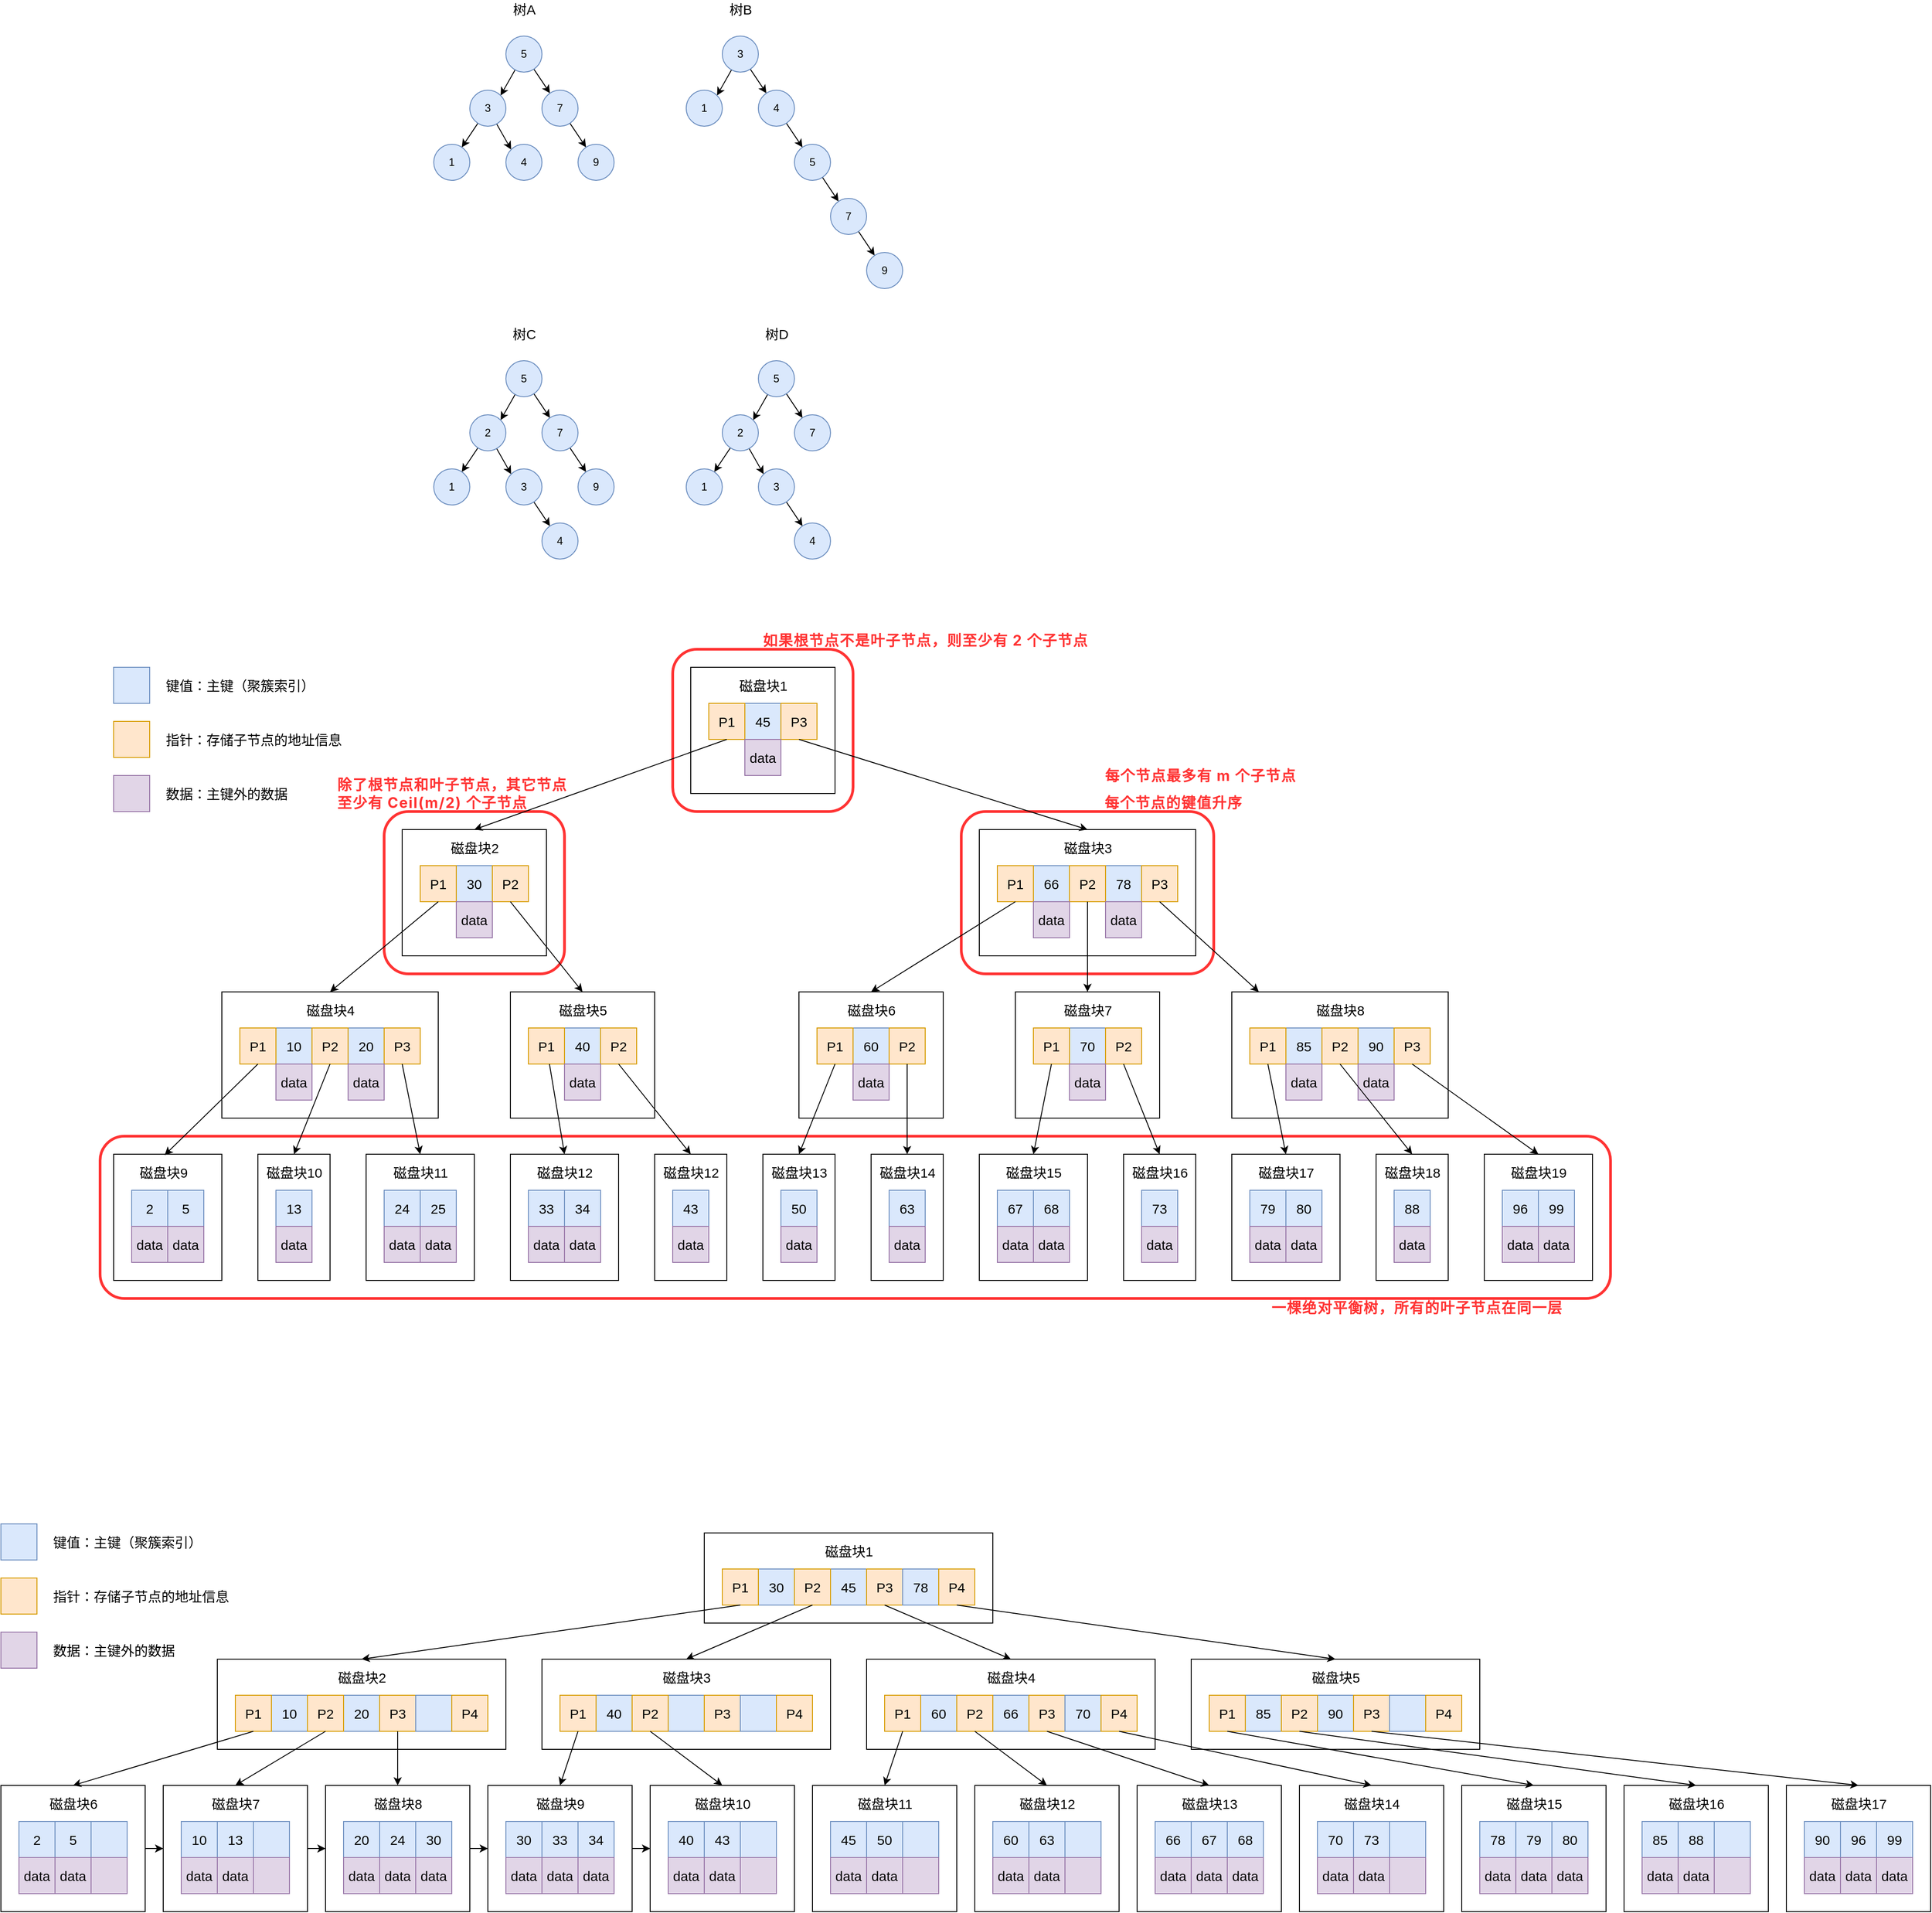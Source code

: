 <mxfile version="20.0.1" type="github">
  <diagram id="R_80vvvkc3iU0kmPE42c" name="Page-1">
    <mxGraphModel dx="2730" dy="912" grid="1" gridSize="10" guides="1" tooltips="1" connect="1" arrows="1" fold="1" page="1" pageScale="1" pageWidth="1000" pageHeight="1000" math="0" shadow="0">
      <root>
        <mxCell id="0" />
        <mxCell id="1" parent="0" />
        <mxCell id="Pf0RHAEw8RVajDY7MxNQ-704" value="" style="rounded=1;whiteSpace=wrap;html=1;fontSize=15;strokeColor=#FF3333;strokeWidth=3;" parent="1" vertex="1">
          <mxGeometry x="105" y="980" width="200" height="180" as="geometry" />
        </mxCell>
        <mxCell id="Pf0RHAEw8RVajDY7MxNQ-686" value="" style="rounded=1;whiteSpace=wrap;html=1;fontSize=15;strokeColor=#FF3333;strokeWidth=3;" parent="1" vertex="1">
          <mxGeometry x="-210" y="1340" width="1675" height="180" as="geometry" />
        </mxCell>
        <mxCell id="Pf0RHAEw8RVajDY7MxNQ-4" style="rounded=0;orthogonalLoop=1;jettySize=auto;html=1;entryX=1;entryY=0;entryDx=0;entryDy=0;" parent="1" source="Pf0RHAEw8RVajDY7MxNQ-1" target="Pf0RHAEw8RVajDY7MxNQ-2" edge="1">
          <mxGeometry relative="1" as="geometry" />
        </mxCell>
        <mxCell id="Pf0RHAEw8RVajDY7MxNQ-5" style="edgeStyle=none;rounded=0;orthogonalLoop=1;jettySize=auto;html=1;" parent="1" source="Pf0RHAEw8RVajDY7MxNQ-1" target="Pf0RHAEw8RVajDY7MxNQ-3" edge="1">
          <mxGeometry relative="1" as="geometry" />
        </mxCell>
        <mxCell id="Pf0RHAEw8RVajDY7MxNQ-1" value="5" style="ellipse;whiteSpace=wrap;html=1;aspect=fixed;fillColor=#dae8fc;strokeColor=#6c8ebf;" parent="1" vertex="1">
          <mxGeometry x="240" y="120" width="40" height="40" as="geometry" />
        </mxCell>
        <mxCell id="Pf0RHAEw8RVajDY7MxNQ-9" style="edgeStyle=none;rounded=0;orthogonalLoop=1;jettySize=auto;html=1;" parent="1" source="Pf0RHAEw8RVajDY7MxNQ-2" target="Pf0RHAEw8RVajDY7MxNQ-6" edge="1">
          <mxGeometry relative="1" as="geometry" />
        </mxCell>
        <mxCell id="Pf0RHAEw8RVajDY7MxNQ-10" style="edgeStyle=none;rounded=0;orthogonalLoop=1;jettySize=auto;html=1;entryX=0;entryY=0;entryDx=0;entryDy=0;" parent="1" source="Pf0RHAEw8RVajDY7MxNQ-2" target="Pf0RHAEw8RVajDY7MxNQ-7" edge="1">
          <mxGeometry relative="1" as="geometry" />
        </mxCell>
        <mxCell id="Pf0RHAEw8RVajDY7MxNQ-2" value="3" style="ellipse;whiteSpace=wrap;html=1;aspect=fixed;fillColor=#dae8fc;strokeColor=#6c8ebf;" parent="1" vertex="1">
          <mxGeometry x="200" y="180" width="40" height="40" as="geometry" />
        </mxCell>
        <mxCell id="Pf0RHAEw8RVajDY7MxNQ-11" style="edgeStyle=none;rounded=0;orthogonalLoop=1;jettySize=auto;html=1;" parent="1" source="Pf0RHAEw8RVajDY7MxNQ-3" target="Pf0RHAEw8RVajDY7MxNQ-8" edge="1">
          <mxGeometry relative="1" as="geometry" />
        </mxCell>
        <mxCell id="Pf0RHAEw8RVajDY7MxNQ-3" value="7" style="ellipse;whiteSpace=wrap;html=1;aspect=fixed;fillColor=#dae8fc;strokeColor=#6c8ebf;" parent="1" vertex="1">
          <mxGeometry x="280" y="180" width="40" height="40" as="geometry" />
        </mxCell>
        <mxCell id="Pf0RHAEw8RVajDY7MxNQ-6" value="1" style="ellipse;whiteSpace=wrap;html=1;aspect=fixed;fillColor=#dae8fc;strokeColor=#6c8ebf;" parent="1" vertex="1">
          <mxGeometry x="160" y="240" width="40" height="40" as="geometry" />
        </mxCell>
        <mxCell id="Pf0RHAEw8RVajDY7MxNQ-7" value="4" style="ellipse;whiteSpace=wrap;html=1;aspect=fixed;fillColor=#dae8fc;strokeColor=#6c8ebf;" parent="1" vertex="1">
          <mxGeometry x="240" y="240" width="40" height="40" as="geometry" />
        </mxCell>
        <mxCell id="Pf0RHAEw8RVajDY7MxNQ-8" value="9" style="ellipse;whiteSpace=wrap;html=1;aspect=fixed;fillColor=#dae8fc;strokeColor=#6c8ebf;" parent="1" vertex="1">
          <mxGeometry x="320" y="240" width="40" height="40" as="geometry" />
        </mxCell>
        <mxCell id="Pf0RHAEw8RVajDY7MxNQ-12" style="rounded=0;orthogonalLoop=1;jettySize=auto;html=1;entryX=1;entryY=0;entryDx=0;entryDy=0;" parent="1" source="Pf0RHAEw8RVajDY7MxNQ-14" target="Pf0RHAEw8RVajDY7MxNQ-17" edge="1">
          <mxGeometry relative="1" as="geometry" />
        </mxCell>
        <mxCell id="Pf0RHAEw8RVajDY7MxNQ-13" style="edgeStyle=none;rounded=0;orthogonalLoop=1;jettySize=auto;html=1;" parent="1" source="Pf0RHAEw8RVajDY7MxNQ-14" target="Pf0RHAEw8RVajDY7MxNQ-19" edge="1">
          <mxGeometry relative="1" as="geometry" />
        </mxCell>
        <mxCell id="Pf0RHAEw8RVajDY7MxNQ-14" value="3" style="ellipse;whiteSpace=wrap;html=1;aspect=fixed;fillColor=#dae8fc;strokeColor=#6c8ebf;" parent="1" vertex="1">
          <mxGeometry x="480" y="120" width="40" height="40" as="geometry" />
        </mxCell>
        <mxCell id="Pf0RHAEw8RVajDY7MxNQ-17" value="1" style="ellipse;whiteSpace=wrap;html=1;aspect=fixed;fillColor=#dae8fc;strokeColor=#6c8ebf;" parent="1" vertex="1">
          <mxGeometry x="440" y="180" width="40" height="40" as="geometry" />
        </mxCell>
        <mxCell id="Pf0RHAEw8RVajDY7MxNQ-18" style="edgeStyle=none;rounded=0;orthogonalLoop=1;jettySize=auto;html=1;" parent="1" source="Pf0RHAEw8RVajDY7MxNQ-19" target="Pf0RHAEw8RVajDY7MxNQ-22" edge="1">
          <mxGeometry relative="1" as="geometry" />
        </mxCell>
        <mxCell id="Pf0RHAEw8RVajDY7MxNQ-19" value="4" style="ellipse;whiteSpace=wrap;html=1;aspect=fixed;fillColor=#dae8fc;strokeColor=#6c8ebf;" parent="1" vertex="1">
          <mxGeometry x="520" y="180" width="40" height="40" as="geometry" />
        </mxCell>
        <mxCell id="Pf0RHAEw8RVajDY7MxNQ-24" style="edgeStyle=none;rounded=0;orthogonalLoop=1;jettySize=auto;html=1;" parent="1" source="Pf0RHAEw8RVajDY7MxNQ-22" target="Pf0RHAEw8RVajDY7MxNQ-23" edge="1">
          <mxGeometry relative="1" as="geometry" />
        </mxCell>
        <mxCell id="Pf0RHAEw8RVajDY7MxNQ-22" value="5" style="ellipse;whiteSpace=wrap;html=1;aspect=fixed;fillColor=#dae8fc;strokeColor=#6c8ebf;" parent="1" vertex="1">
          <mxGeometry x="560" y="240" width="40" height="40" as="geometry" />
        </mxCell>
        <mxCell id="Pf0RHAEw8RVajDY7MxNQ-28" style="edgeStyle=none;rounded=0;orthogonalLoop=1;jettySize=auto;html=1;fontSize=15;" parent="1" source="Pf0RHAEw8RVajDY7MxNQ-23" target="Pf0RHAEw8RVajDY7MxNQ-27" edge="1">
          <mxGeometry relative="1" as="geometry" />
        </mxCell>
        <mxCell id="Pf0RHAEw8RVajDY7MxNQ-23" value="7" style="ellipse;whiteSpace=wrap;html=1;aspect=fixed;fillColor=#dae8fc;strokeColor=#6c8ebf;" parent="1" vertex="1">
          <mxGeometry x="600" y="300" width="40" height="40" as="geometry" />
        </mxCell>
        <mxCell id="Pf0RHAEw8RVajDY7MxNQ-25" value="树A" style="text;html=1;align=center;verticalAlign=middle;resizable=0;points=[];autosize=1;strokeColor=none;fillColor=none;fontSize=15;" parent="1" vertex="1">
          <mxGeometry x="240" y="80" width="40" height="20" as="geometry" />
        </mxCell>
        <mxCell id="Pf0RHAEw8RVajDY7MxNQ-26" value="树B" style="text;html=1;align=center;verticalAlign=middle;resizable=0;points=[];autosize=1;strokeColor=none;fillColor=none;fontSize=15;" parent="1" vertex="1">
          <mxGeometry x="480" y="80" width="40" height="20" as="geometry" />
        </mxCell>
        <mxCell id="Pf0RHAEw8RVajDY7MxNQ-27" value="9" style="ellipse;whiteSpace=wrap;html=1;aspect=fixed;fillColor=#dae8fc;strokeColor=#6c8ebf;" parent="1" vertex="1">
          <mxGeometry x="640" y="360" width="40" height="40" as="geometry" />
        </mxCell>
        <mxCell id="Pf0RHAEw8RVajDY7MxNQ-29" style="rounded=0;orthogonalLoop=1;jettySize=auto;html=1;entryX=1;entryY=0;entryDx=0;entryDy=0;" parent="1" source="Pf0RHAEw8RVajDY7MxNQ-31" target="Pf0RHAEw8RVajDY7MxNQ-34" edge="1">
          <mxGeometry relative="1" as="geometry" />
        </mxCell>
        <mxCell id="Pf0RHAEw8RVajDY7MxNQ-30" style="edgeStyle=none;rounded=0;orthogonalLoop=1;jettySize=auto;html=1;" parent="1" source="Pf0RHAEw8RVajDY7MxNQ-31" target="Pf0RHAEw8RVajDY7MxNQ-36" edge="1">
          <mxGeometry relative="1" as="geometry" />
        </mxCell>
        <mxCell id="Pf0RHAEw8RVajDY7MxNQ-31" value="5" style="ellipse;whiteSpace=wrap;html=1;aspect=fixed;fillColor=#dae8fc;strokeColor=#6c8ebf;" parent="1" vertex="1">
          <mxGeometry x="240" y="480" width="40" height="40" as="geometry" />
        </mxCell>
        <mxCell id="Pf0RHAEw8RVajDY7MxNQ-32" style="edgeStyle=none;rounded=0;orthogonalLoop=1;jettySize=auto;html=1;" parent="1" source="Pf0RHAEw8RVajDY7MxNQ-34" target="Pf0RHAEw8RVajDY7MxNQ-37" edge="1">
          <mxGeometry relative="1" as="geometry" />
        </mxCell>
        <mxCell id="Pf0RHAEw8RVajDY7MxNQ-33" style="edgeStyle=none;rounded=0;orthogonalLoop=1;jettySize=auto;html=1;entryX=0;entryY=0;entryDx=0;entryDy=0;" parent="1" source="Pf0RHAEw8RVajDY7MxNQ-34" target="Pf0RHAEw8RVajDY7MxNQ-38" edge="1">
          <mxGeometry relative="1" as="geometry" />
        </mxCell>
        <mxCell id="Pf0RHAEw8RVajDY7MxNQ-34" value="2" style="ellipse;whiteSpace=wrap;html=1;aspect=fixed;fillColor=#dae8fc;strokeColor=#6c8ebf;" parent="1" vertex="1">
          <mxGeometry x="200" y="540" width="40" height="40" as="geometry" />
        </mxCell>
        <mxCell id="Pf0RHAEw8RVajDY7MxNQ-35" style="edgeStyle=none;rounded=0;orthogonalLoop=1;jettySize=auto;html=1;" parent="1" source="Pf0RHAEw8RVajDY7MxNQ-36" target="Pf0RHAEw8RVajDY7MxNQ-39" edge="1">
          <mxGeometry relative="1" as="geometry" />
        </mxCell>
        <mxCell id="Pf0RHAEw8RVajDY7MxNQ-36" value="7" style="ellipse;whiteSpace=wrap;html=1;aspect=fixed;fillColor=#dae8fc;strokeColor=#6c8ebf;" parent="1" vertex="1">
          <mxGeometry x="280" y="540" width="40" height="40" as="geometry" />
        </mxCell>
        <mxCell id="Pf0RHAEw8RVajDY7MxNQ-37" value="1" style="ellipse;whiteSpace=wrap;html=1;aspect=fixed;fillColor=#dae8fc;strokeColor=#6c8ebf;" parent="1" vertex="1">
          <mxGeometry x="160" y="600" width="40" height="40" as="geometry" />
        </mxCell>
        <mxCell id="Pf0RHAEw8RVajDY7MxNQ-42" style="edgeStyle=none;rounded=0;orthogonalLoop=1;jettySize=auto;html=1;fontSize=15;" parent="1" source="Pf0RHAEw8RVajDY7MxNQ-38" target="Pf0RHAEw8RVajDY7MxNQ-41" edge="1">
          <mxGeometry relative="1" as="geometry" />
        </mxCell>
        <mxCell id="Pf0RHAEw8RVajDY7MxNQ-38" value="3" style="ellipse;whiteSpace=wrap;html=1;aspect=fixed;fillColor=#dae8fc;strokeColor=#6c8ebf;" parent="1" vertex="1">
          <mxGeometry x="240" y="600" width="40" height="40" as="geometry" />
        </mxCell>
        <mxCell id="Pf0RHAEw8RVajDY7MxNQ-39" value="9" style="ellipse;whiteSpace=wrap;html=1;aspect=fixed;fillColor=#dae8fc;strokeColor=#6c8ebf;" parent="1" vertex="1">
          <mxGeometry x="320" y="600" width="40" height="40" as="geometry" />
        </mxCell>
        <mxCell id="Pf0RHAEw8RVajDY7MxNQ-40" value="树C" style="text;html=1;align=center;verticalAlign=middle;resizable=0;points=[];autosize=1;strokeColor=none;fillColor=none;fontSize=15;" parent="1" vertex="1">
          <mxGeometry x="240" y="440" width="40" height="20" as="geometry" />
        </mxCell>
        <mxCell id="Pf0RHAEw8RVajDY7MxNQ-41" value="4" style="ellipse;whiteSpace=wrap;html=1;aspect=fixed;fillColor=#dae8fc;strokeColor=#6c8ebf;" parent="1" vertex="1">
          <mxGeometry x="280" y="660" width="40" height="40" as="geometry" />
        </mxCell>
        <mxCell id="Pf0RHAEw8RVajDY7MxNQ-43" style="rounded=0;orthogonalLoop=1;jettySize=auto;html=1;entryX=1;entryY=0;entryDx=0;entryDy=0;" parent="1" source="Pf0RHAEw8RVajDY7MxNQ-45" target="Pf0RHAEw8RVajDY7MxNQ-48" edge="1">
          <mxGeometry relative="1" as="geometry" />
        </mxCell>
        <mxCell id="Pf0RHAEw8RVajDY7MxNQ-44" style="edgeStyle=none;rounded=0;orthogonalLoop=1;jettySize=auto;html=1;" parent="1" source="Pf0RHAEw8RVajDY7MxNQ-45" target="Pf0RHAEw8RVajDY7MxNQ-50" edge="1">
          <mxGeometry relative="1" as="geometry" />
        </mxCell>
        <mxCell id="Pf0RHAEw8RVajDY7MxNQ-45" value="5" style="ellipse;whiteSpace=wrap;html=1;aspect=fixed;fillColor=#dae8fc;strokeColor=#6c8ebf;" parent="1" vertex="1">
          <mxGeometry x="520" y="480" width="40" height="40" as="geometry" />
        </mxCell>
        <mxCell id="Pf0RHAEw8RVajDY7MxNQ-46" style="edgeStyle=none;rounded=0;orthogonalLoop=1;jettySize=auto;html=1;" parent="1" source="Pf0RHAEw8RVajDY7MxNQ-48" target="Pf0RHAEw8RVajDY7MxNQ-51" edge="1">
          <mxGeometry relative="1" as="geometry" />
        </mxCell>
        <mxCell id="Pf0RHAEw8RVajDY7MxNQ-47" style="edgeStyle=none;rounded=0;orthogonalLoop=1;jettySize=auto;html=1;entryX=0;entryY=0;entryDx=0;entryDy=0;" parent="1" source="Pf0RHAEw8RVajDY7MxNQ-48" target="Pf0RHAEw8RVajDY7MxNQ-53" edge="1">
          <mxGeometry relative="1" as="geometry" />
        </mxCell>
        <mxCell id="Pf0RHAEw8RVajDY7MxNQ-48" value="2" style="ellipse;whiteSpace=wrap;html=1;aspect=fixed;fillColor=#dae8fc;strokeColor=#6c8ebf;" parent="1" vertex="1">
          <mxGeometry x="480" y="540" width="40" height="40" as="geometry" />
        </mxCell>
        <mxCell id="Pf0RHAEw8RVajDY7MxNQ-50" value="7" style="ellipse;whiteSpace=wrap;html=1;aspect=fixed;fillColor=#dae8fc;strokeColor=#6c8ebf;" parent="1" vertex="1">
          <mxGeometry x="560" y="540" width="40" height="40" as="geometry" />
        </mxCell>
        <mxCell id="Pf0RHAEw8RVajDY7MxNQ-51" value="1" style="ellipse;whiteSpace=wrap;html=1;aspect=fixed;fillColor=#dae8fc;strokeColor=#6c8ebf;" parent="1" vertex="1">
          <mxGeometry x="440" y="600" width="40" height="40" as="geometry" />
        </mxCell>
        <mxCell id="Pf0RHAEw8RVajDY7MxNQ-52" style="edgeStyle=none;rounded=0;orthogonalLoop=1;jettySize=auto;html=1;fontSize=15;" parent="1" source="Pf0RHAEw8RVajDY7MxNQ-53" target="Pf0RHAEw8RVajDY7MxNQ-56" edge="1">
          <mxGeometry relative="1" as="geometry" />
        </mxCell>
        <mxCell id="Pf0RHAEw8RVajDY7MxNQ-53" value="3" style="ellipse;whiteSpace=wrap;html=1;aspect=fixed;fillColor=#dae8fc;strokeColor=#6c8ebf;" parent="1" vertex="1">
          <mxGeometry x="520" y="600" width="40" height="40" as="geometry" />
        </mxCell>
        <mxCell id="Pf0RHAEw8RVajDY7MxNQ-55" value="树D" style="text;html=1;align=center;verticalAlign=middle;resizable=0;points=[];autosize=1;strokeColor=none;fillColor=none;fontSize=15;" parent="1" vertex="1">
          <mxGeometry x="520" y="440" width="40" height="20" as="geometry" />
        </mxCell>
        <mxCell id="Pf0RHAEw8RVajDY7MxNQ-56" value="4" style="ellipse;whiteSpace=wrap;html=1;aspect=fixed;fillColor=#dae8fc;strokeColor=#6c8ebf;" parent="1" vertex="1">
          <mxGeometry x="560" y="660" width="40" height="40" as="geometry" />
        </mxCell>
        <mxCell id="Pf0RHAEw8RVajDY7MxNQ-81" value="" style="group" parent="1" vertex="1" connectable="0">
          <mxGeometry x="765" y="1000" width="260" height="160" as="geometry" />
        </mxCell>
        <mxCell id="Pf0RHAEw8RVajDY7MxNQ-684" value="" style="rounded=1;whiteSpace=wrap;html=1;fontSize=15;strokeColor=#FF3333;strokeWidth=3;" parent="Pf0RHAEw8RVajDY7MxNQ-81" vertex="1">
          <mxGeometry x="-20" y="-20" width="280" height="180" as="geometry" />
        </mxCell>
        <mxCell id="Pf0RHAEw8RVajDY7MxNQ-82" value="" style="rounded=0;whiteSpace=wrap;html=1;fontSize=15;" parent="Pf0RHAEw8RVajDY7MxNQ-81" vertex="1">
          <mxGeometry width="240" height="140" as="geometry" />
        </mxCell>
        <mxCell id="Pf0RHAEw8RVajDY7MxNQ-83" value="" style="rounded=0;whiteSpace=wrap;html=1;fontSize=15;" parent="Pf0RHAEw8RVajDY7MxNQ-81" vertex="1">
          <mxGeometry x="20" y="40" width="40" height="40" as="geometry" />
        </mxCell>
        <mxCell id="Pf0RHAEw8RVajDY7MxNQ-84" value="66" style="rounded=0;whiteSpace=wrap;html=1;fontSize=15;fillColor=#dae8fc;strokeColor=#6c8ebf;" parent="Pf0RHAEw8RVajDY7MxNQ-81" vertex="1">
          <mxGeometry x="60" y="40" width="40" height="40" as="geometry" />
        </mxCell>
        <mxCell id="Pf0RHAEw8RVajDY7MxNQ-85" value="" style="rounded=0;whiteSpace=wrap;html=1;fontSize=15;" parent="Pf0RHAEw8RVajDY7MxNQ-81" vertex="1">
          <mxGeometry x="100" y="40" width="40" height="40" as="geometry" />
        </mxCell>
        <mxCell id="Pf0RHAEw8RVajDY7MxNQ-86" value="78" style="rounded=0;whiteSpace=wrap;html=1;fontSize=15;fillColor=#dae8fc;strokeColor=#6c8ebf;" parent="Pf0RHAEw8RVajDY7MxNQ-81" vertex="1">
          <mxGeometry x="140" y="40" width="40" height="40" as="geometry" />
        </mxCell>
        <mxCell id="Pf0RHAEw8RVajDY7MxNQ-87" value="P3" style="rounded=0;whiteSpace=wrap;html=1;fontSize=15;fillColor=#ffe6cc;strokeColor=#d79b00;" parent="Pf0RHAEw8RVajDY7MxNQ-81" vertex="1">
          <mxGeometry x="180" y="40" width="40" height="40" as="geometry" />
        </mxCell>
        <mxCell id="Pf0RHAEw8RVajDY7MxNQ-88" value="P1" style="rounded=0;whiteSpace=wrap;html=1;fontSize=15;fillColor=#ffe6cc;strokeColor=#d79b00;" parent="Pf0RHAEw8RVajDY7MxNQ-81" vertex="1">
          <mxGeometry x="20" y="40" width="40" height="40" as="geometry" />
        </mxCell>
        <mxCell id="Pf0RHAEw8RVajDY7MxNQ-89" value="P2" style="rounded=0;whiteSpace=wrap;html=1;fontSize=15;fillColor=#ffe6cc;strokeColor=#d79b00;" parent="Pf0RHAEw8RVajDY7MxNQ-81" vertex="1">
          <mxGeometry x="100" y="40" width="40" height="40" as="geometry" />
        </mxCell>
        <mxCell id="Pf0RHAEw8RVajDY7MxNQ-90" value="data" style="rounded=0;whiteSpace=wrap;html=1;fontSize=15;fillColor=#e1d5e7;strokeColor=#9673a6;" parent="Pf0RHAEw8RVajDY7MxNQ-81" vertex="1">
          <mxGeometry x="140" y="80" width="40" height="40" as="geometry" />
        </mxCell>
        <mxCell id="Pf0RHAEw8RVajDY7MxNQ-91" value="data" style="rounded=0;whiteSpace=wrap;html=1;fontSize=15;fillColor=#e1d5e7;strokeColor=#9673a6;" parent="Pf0RHAEw8RVajDY7MxNQ-81" vertex="1">
          <mxGeometry x="60" y="80" width="40" height="40" as="geometry" />
        </mxCell>
        <mxCell id="Pf0RHAEw8RVajDY7MxNQ-92" value="磁盘块3" style="text;html=1;align=center;verticalAlign=middle;resizable=0;points=[];autosize=1;strokeColor=none;fillColor=none;fontSize=15;" parent="Pf0RHAEw8RVajDY7MxNQ-81" vertex="1">
          <mxGeometry x="85" y="10" width="70" height="20" as="geometry" />
        </mxCell>
        <mxCell id="Pf0RHAEw8RVajDY7MxNQ-95" value="" style="group" parent="1" vertex="1" connectable="0">
          <mxGeometry x="125" y="1000" width="160" height="140" as="geometry" />
        </mxCell>
        <mxCell id="Pf0RHAEw8RVajDY7MxNQ-70" value="" style="rounded=0;whiteSpace=wrap;html=1;fontSize=15;" parent="Pf0RHAEw8RVajDY7MxNQ-95" vertex="1">
          <mxGeometry width="160" height="140" as="geometry" />
        </mxCell>
        <mxCell id="Pf0RHAEw8RVajDY7MxNQ-71" value="" style="rounded=0;whiteSpace=wrap;html=1;fontSize=15;" parent="Pf0RHAEw8RVajDY7MxNQ-95" vertex="1">
          <mxGeometry x="20" y="40" width="40" height="40" as="geometry" />
        </mxCell>
        <mxCell id="Pf0RHAEw8RVajDY7MxNQ-72" value="30" style="rounded=0;whiteSpace=wrap;html=1;fontSize=15;fillColor=#dae8fc;strokeColor=#6c8ebf;" parent="Pf0RHAEw8RVajDY7MxNQ-95" vertex="1">
          <mxGeometry x="60" y="40" width="40" height="40" as="geometry" />
        </mxCell>
        <mxCell id="Pf0RHAEw8RVajDY7MxNQ-73" value="" style="rounded=0;whiteSpace=wrap;html=1;fontSize=15;" parent="Pf0RHAEw8RVajDY7MxNQ-95" vertex="1">
          <mxGeometry x="100" y="40" width="40" height="40" as="geometry" />
        </mxCell>
        <mxCell id="Pf0RHAEw8RVajDY7MxNQ-76" value="P1" style="rounded=0;whiteSpace=wrap;html=1;fontSize=15;fillColor=#ffe6cc;strokeColor=#d79b00;" parent="Pf0RHAEw8RVajDY7MxNQ-95" vertex="1">
          <mxGeometry x="20" y="40" width="40" height="40" as="geometry" />
        </mxCell>
        <mxCell id="Pf0RHAEw8RVajDY7MxNQ-77" value="P2" style="rounded=0;whiteSpace=wrap;html=1;fontSize=15;fillColor=#ffe6cc;strokeColor=#d79b00;" parent="Pf0RHAEw8RVajDY7MxNQ-95" vertex="1">
          <mxGeometry x="100" y="40" width="40" height="40" as="geometry" />
        </mxCell>
        <mxCell id="Pf0RHAEw8RVajDY7MxNQ-79" value="data" style="rounded=0;whiteSpace=wrap;html=1;fontSize=15;fillColor=#e1d5e7;strokeColor=#9673a6;" parent="Pf0RHAEw8RVajDY7MxNQ-95" vertex="1">
          <mxGeometry x="60" y="80" width="40" height="40" as="geometry" />
        </mxCell>
        <mxCell id="Pf0RHAEw8RVajDY7MxNQ-80" value="磁盘块2" style="text;html=1;align=center;verticalAlign=middle;resizable=0;points=[];autosize=1;strokeColor=none;fillColor=none;fontSize=15;" parent="Pf0RHAEw8RVajDY7MxNQ-95" vertex="1">
          <mxGeometry x="45" y="10" width="70" height="20" as="geometry" />
        </mxCell>
        <mxCell id="Pf0RHAEw8RVajDY7MxNQ-96" value="" style="group" parent="1" vertex="1" connectable="0">
          <mxGeometry x="-75" y="1180" width="240" height="140" as="geometry" />
        </mxCell>
        <mxCell id="Pf0RHAEw8RVajDY7MxNQ-97" value="" style="rounded=0;whiteSpace=wrap;html=1;fontSize=15;" parent="Pf0RHAEw8RVajDY7MxNQ-96" vertex="1">
          <mxGeometry width="240" height="140" as="geometry" />
        </mxCell>
        <mxCell id="Pf0RHAEw8RVajDY7MxNQ-98" value="" style="rounded=0;whiteSpace=wrap;html=1;fontSize=15;" parent="Pf0RHAEw8RVajDY7MxNQ-96" vertex="1">
          <mxGeometry x="20" y="40" width="40" height="40" as="geometry" />
        </mxCell>
        <mxCell id="Pf0RHAEw8RVajDY7MxNQ-99" value="10" style="rounded=0;whiteSpace=wrap;html=1;fontSize=15;fillColor=#dae8fc;strokeColor=#6c8ebf;" parent="Pf0RHAEw8RVajDY7MxNQ-96" vertex="1">
          <mxGeometry x="60" y="40" width="40" height="40" as="geometry" />
        </mxCell>
        <mxCell id="Pf0RHAEw8RVajDY7MxNQ-100" value="" style="rounded=0;whiteSpace=wrap;html=1;fontSize=15;" parent="Pf0RHAEw8RVajDY7MxNQ-96" vertex="1">
          <mxGeometry x="100" y="40" width="40" height="40" as="geometry" />
        </mxCell>
        <mxCell id="Pf0RHAEw8RVajDY7MxNQ-101" value="20" style="rounded=0;whiteSpace=wrap;html=1;fontSize=15;fillColor=#dae8fc;strokeColor=#6c8ebf;" parent="Pf0RHAEw8RVajDY7MxNQ-96" vertex="1">
          <mxGeometry x="140" y="40" width="40" height="40" as="geometry" />
        </mxCell>
        <mxCell id="Pf0RHAEw8RVajDY7MxNQ-102" value="P3" style="rounded=0;whiteSpace=wrap;html=1;fontSize=15;fillColor=#ffe6cc;strokeColor=#d79b00;" parent="Pf0RHAEw8RVajDY7MxNQ-96" vertex="1">
          <mxGeometry x="180" y="40" width="40" height="40" as="geometry" />
        </mxCell>
        <mxCell id="Pf0RHAEw8RVajDY7MxNQ-103" value="P1" style="rounded=0;whiteSpace=wrap;html=1;fontSize=15;fillColor=#ffe6cc;strokeColor=#d79b00;" parent="Pf0RHAEw8RVajDY7MxNQ-96" vertex="1">
          <mxGeometry x="20" y="40" width="40" height="40" as="geometry" />
        </mxCell>
        <mxCell id="Pf0RHAEw8RVajDY7MxNQ-104" value="P2" style="rounded=0;whiteSpace=wrap;html=1;fontSize=15;fillColor=#ffe6cc;strokeColor=#d79b00;" parent="Pf0RHAEw8RVajDY7MxNQ-96" vertex="1">
          <mxGeometry x="100" y="40" width="40" height="40" as="geometry" />
        </mxCell>
        <mxCell id="Pf0RHAEw8RVajDY7MxNQ-105" value="data" style="rounded=0;whiteSpace=wrap;html=1;fontSize=15;fillColor=#e1d5e7;strokeColor=#9673a6;" parent="Pf0RHAEw8RVajDY7MxNQ-96" vertex="1">
          <mxGeometry x="140" y="80" width="40" height="40" as="geometry" />
        </mxCell>
        <mxCell id="Pf0RHAEw8RVajDY7MxNQ-106" value="data" style="rounded=0;whiteSpace=wrap;html=1;fontSize=15;fillColor=#e1d5e7;strokeColor=#9673a6;" parent="Pf0RHAEw8RVajDY7MxNQ-96" vertex="1">
          <mxGeometry x="60" y="80" width="40" height="40" as="geometry" />
        </mxCell>
        <mxCell id="Pf0RHAEw8RVajDY7MxNQ-107" value="磁盘块4" style="text;html=1;align=center;verticalAlign=middle;resizable=0;points=[];autosize=1;strokeColor=none;fillColor=none;fontSize=15;" parent="Pf0RHAEw8RVajDY7MxNQ-96" vertex="1">
          <mxGeometry x="85" y="10" width="70" height="20" as="geometry" />
        </mxCell>
        <mxCell id="Pf0RHAEw8RVajDY7MxNQ-108" style="edgeStyle=none;rounded=0;orthogonalLoop=1;jettySize=auto;html=1;entryX=0.5;entryY=0;entryDx=0;entryDy=0;fontSize=15;exitX=0.5;exitY=1;exitDx=0;exitDy=0;" parent="1" source="Pf0RHAEw8RVajDY7MxNQ-76" target="Pf0RHAEw8RVajDY7MxNQ-97" edge="1">
          <mxGeometry relative="1" as="geometry" />
        </mxCell>
        <mxCell id="Pf0RHAEw8RVajDY7MxNQ-109" value="" style="group" parent="1" vertex="1" connectable="0">
          <mxGeometry x="245" y="1180" width="160" height="140" as="geometry" />
        </mxCell>
        <mxCell id="Pf0RHAEw8RVajDY7MxNQ-110" value="" style="rounded=0;whiteSpace=wrap;html=1;fontSize=15;" parent="Pf0RHAEw8RVajDY7MxNQ-109" vertex="1">
          <mxGeometry width="160" height="140" as="geometry" />
        </mxCell>
        <mxCell id="Pf0RHAEw8RVajDY7MxNQ-111" value="" style="rounded=0;whiteSpace=wrap;html=1;fontSize=15;" parent="Pf0RHAEw8RVajDY7MxNQ-109" vertex="1">
          <mxGeometry x="20" y="40" width="40" height="40" as="geometry" />
        </mxCell>
        <mxCell id="Pf0RHAEw8RVajDY7MxNQ-112" value="40" style="rounded=0;whiteSpace=wrap;html=1;fontSize=15;fillColor=#dae8fc;strokeColor=#6c8ebf;" parent="Pf0RHAEw8RVajDY7MxNQ-109" vertex="1">
          <mxGeometry x="60" y="40" width="40" height="40" as="geometry" />
        </mxCell>
        <mxCell id="Pf0RHAEw8RVajDY7MxNQ-113" value="" style="rounded=0;whiteSpace=wrap;html=1;fontSize=15;" parent="Pf0RHAEw8RVajDY7MxNQ-109" vertex="1">
          <mxGeometry x="100" y="40" width="40" height="40" as="geometry" />
        </mxCell>
        <mxCell id="Pf0RHAEw8RVajDY7MxNQ-114" value="P1" style="rounded=0;whiteSpace=wrap;html=1;fontSize=15;fillColor=#ffe6cc;strokeColor=#d79b00;" parent="Pf0RHAEw8RVajDY7MxNQ-109" vertex="1">
          <mxGeometry x="20" y="40" width="40" height="40" as="geometry" />
        </mxCell>
        <mxCell id="Pf0RHAEw8RVajDY7MxNQ-115" value="P2" style="rounded=0;whiteSpace=wrap;html=1;fontSize=15;fillColor=#ffe6cc;strokeColor=#d79b00;" parent="Pf0RHAEw8RVajDY7MxNQ-109" vertex="1">
          <mxGeometry x="100" y="40" width="40" height="40" as="geometry" />
        </mxCell>
        <mxCell id="Pf0RHAEw8RVajDY7MxNQ-116" value="data" style="rounded=0;whiteSpace=wrap;html=1;fontSize=15;fillColor=#e1d5e7;strokeColor=#9673a6;" parent="Pf0RHAEw8RVajDY7MxNQ-109" vertex="1">
          <mxGeometry x="60" y="80" width="40" height="40" as="geometry" />
        </mxCell>
        <mxCell id="Pf0RHAEw8RVajDY7MxNQ-117" value="磁盘块5" style="text;html=1;align=center;verticalAlign=middle;resizable=0;points=[];autosize=1;strokeColor=none;fillColor=none;fontSize=15;" parent="Pf0RHAEw8RVajDY7MxNQ-109" vertex="1">
          <mxGeometry x="45" y="10" width="70" height="20" as="geometry" />
        </mxCell>
        <mxCell id="Pf0RHAEw8RVajDY7MxNQ-118" style="edgeStyle=none;rounded=0;orthogonalLoop=1;jettySize=auto;html=1;entryX=0.5;entryY=0;entryDx=0;entryDy=0;fontSize=15;exitX=0.5;exitY=1;exitDx=0;exitDy=0;" parent="1" source="Pf0RHAEw8RVajDY7MxNQ-77" target="Pf0RHAEw8RVajDY7MxNQ-110" edge="1">
          <mxGeometry relative="1" as="geometry" />
        </mxCell>
        <mxCell id="Pf0RHAEw8RVajDY7MxNQ-139" value="" style="group" parent="1" vertex="1" connectable="0">
          <mxGeometry x="-35" y="1360" width="80" height="140" as="geometry" />
        </mxCell>
        <mxCell id="Pf0RHAEw8RVajDY7MxNQ-129" value="" style="rounded=0;whiteSpace=wrap;html=1;fontSize=15;" parent="Pf0RHAEw8RVajDY7MxNQ-139" vertex="1">
          <mxGeometry width="80" height="140" as="geometry" />
        </mxCell>
        <mxCell id="Pf0RHAEw8RVajDY7MxNQ-131" value="13" style="rounded=0;whiteSpace=wrap;html=1;fontSize=15;fillColor=#dae8fc;strokeColor=#6c8ebf;" parent="Pf0RHAEw8RVajDY7MxNQ-139" vertex="1">
          <mxGeometry x="20" y="40" width="40" height="40" as="geometry" />
        </mxCell>
        <mxCell id="Pf0RHAEw8RVajDY7MxNQ-135" value="data" style="rounded=0;whiteSpace=wrap;html=1;fontSize=15;fillColor=#e1d5e7;strokeColor=#9673a6;" parent="Pf0RHAEw8RVajDY7MxNQ-139" vertex="1">
          <mxGeometry x="20" y="80" width="40" height="40" as="geometry" />
        </mxCell>
        <mxCell id="Pf0RHAEw8RVajDY7MxNQ-136" value="磁盘块10" style="text;html=1;align=center;verticalAlign=middle;resizable=0;points=[];autosize=1;strokeColor=none;fillColor=none;fontSize=15;" parent="Pf0RHAEw8RVajDY7MxNQ-139" vertex="1">
          <mxGeometry y="10" width="80" height="20" as="geometry" />
        </mxCell>
        <mxCell id="Pf0RHAEw8RVajDY7MxNQ-140" value="" style="group" parent="1" vertex="1" connectable="0">
          <mxGeometry x="-195" y="1360" width="120" height="140" as="geometry" />
        </mxCell>
        <mxCell id="Pf0RHAEw8RVajDY7MxNQ-120" value="" style="rounded=0;whiteSpace=wrap;html=1;fontSize=15;" parent="Pf0RHAEw8RVajDY7MxNQ-140" vertex="1">
          <mxGeometry width="120" height="140" as="geometry" />
        </mxCell>
        <mxCell id="Pf0RHAEw8RVajDY7MxNQ-122" value="2" style="rounded=0;whiteSpace=wrap;html=1;fontSize=15;fillColor=#dae8fc;strokeColor=#6c8ebf;" parent="Pf0RHAEw8RVajDY7MxNQ-140" vertex="1">
          <mxGeometry x="20" y="40" width="40" height="40" as="geometry" />
        </mxCell>
        <mxCell id="Pf0RHAEw8RVajDY7MxNQ-126" value="data" style="rounded=0;whiteSpace=wrap;html=1;fontSize=15;fillColor=#e1d5e7;strokeColor=#9673a6;" parent="Pf0RHAEw8RVajDY7MxNQ-140" vertex="1">
          <mxGeometry x="20" y="80" width="40" height="40" as="geometry" />
        </mxCell>
        <mxCell id="Pf0RHAEw8RVajDY7MxNQ-127" value="磁盘块9" style="text;html=1;align=center;verticalAlign=middle;resizable=0;points=[];autosize=1;strokeColor=none;fillColor=none;fontSize=15;" parent="Pf0RHAEw8RVajDY7MxNQ-140" vertex="1">
          <mxGeometry x="20" y="10" width="70" height="20" as="geometry" />
        </mxCell>
        <mxCell id="Pf0RHAEw8RVajDY7MxNQ-137" value="5" style="rounded=0;whiteSpace=wrap;html=1;fontSize=15;fillColor=#dae8fc;strokeColor=#6c8ebf;" parent="Pf0RHAEw8RVajDY7MxNQ-140" vertex="1">
          <mxGeometry x="60" y="40" width="40" height="40" as="geometry" />
        </mxCell>
        <mxCell id="Pf0RHAEw8RVajDY7MxNQ-138" value="data" style="rounded=0;whiteSpace=wrap;html=1;fontSize=15;fillColor=#e1d5e7;strokeColor=#9673a6;" parent="Pf0RHAEw8RVajDY7MxNQ-140" vertex="1">
          <mxGeometry x="60" y="80" width="40" height="40" as="geometry" />
        </mxCell>
        <mxCell id="Pf0RHAEw8RVajDY7MxNQ-141" style="edgeStyle=none;rounded=0;orthogonalLoop=1;jettySize=auto;html=1;entryX=0.472;entryY=0.007;entryDx=0;entryDy=0;entryPerimeter=0;fontSize=15;exitX=0.5;exitY=1;exitDx=0;exitDy=0;" parent="1" source="Pf0RHAEw8RVajDY7MxNQ-103" target="Pf0RHAEw8RVajDY7MxNQ-120" edge="1">
          <mxGeometry relative="1" as="geometry" />
        </mxCell>
        <mxCell id="Pf0RHAEw8RVajDY7MxNQ-149" style="edgeStyle=none;rounded=0;orthogonalLoop=1;jettySize=auto;html=1;entryX=0.5;entryY=0;entryDx=0;entryDy=0;fontSize=15;exitX=0.5;exitY=1;exitDx=0;exitDy=0;" parent="1" source="Pf0RHAEw8RVajDY7MxNQ-104" target="Pf0RHAEw8RVajDY7MxNQ-129" edge="1">
          <mxGeometry relative="1" as="geometry" />
        </mxCell>
        <mxCell id="Pf0RHAEw8RVajDY7MxNQ-150" style="edgeStyle=none;rounded=0;orthogonalLoop=1;jettySize=auto;html=1;entryX=0.5;entryY=0;entryDx=0;entryDy=0;fontSize=15;exitX=0.5;exitY=1;exitDx=0;exitDy=0;" parent="1" source="Pf0RHAEw8RVajDY7MxNQ-102" target="Pf0RHAEw8RVajDY7MxNQ-159" edge="1">
          <mxGeometry relative="1" as="geometry">
            <mxPoint x="125" y="1260" as="sourcePoint" />
            <mxPoint x="125" y="1360" as="targetPoint" />
          </mxGeometry>
        </mxCell>
        <mxCell id="Pf0RHAEw8RVajDY7MxNQ-151" value="" style="group" parent="1" vertex="1" connectable="0">
          <mxGeometry x="245" y="1360" width="120" height="140" as="geometry" />
        </mxCell>
        <mxCell id="Pf0RHAEw8RVajDY7MxNQ-152" value="" style="rounded=0;whiteSpace=wrap;html=1;fontSize=15;" parent="Pf0RHAEw8RVajDY7MxNQ-151" vertex="1">
          <mxGeometry width="120" height="140" as="geometry" />
        </mxCell>
        <mxCell id="Pf0RHAEw8RVajDY7MxNQ-153" value="33" style="rounded=0;whiteSpace=wrap;html=1;fontSize=15;fillColor=#dae8fc;strokeColor=#6c8ebf;" parent="Pf0RHAEw8RVajDY7MxNQ-151" vertex="1">
          <mxGeometry x="20" y="40" width="40" height="40" as="geometry" />
        </mxCell>
        <mxCell id="Pf0RHAEw8RVajDY7MxNQ-154" value="data" style="rounded=0;whiteSpace=wrap;html=1;fontSize=15;fillColor=#e1d5e7;strokeColor=#9673a6;" parent="Pf0RHAEw8RVajDY7MxNQ-151" vertex="1">
          <mxGeometry x="20" y="80" width="40" height="40" as="geometry" />
        </mxCell>
        <mxCell id="Pf0RHAEw8RVajDY7MxNQ-155" value="磁盘块12" style="text;html=1;align=center;verticalAlign=middle;resizable=0;points=[];autosize=1;strokeColor=none;fillColor=none;fontSize=15;" parent="Pf0RHAEw8RVajDY7MxNQ-151" vertex="1">
          <mxGeometry x="20" y="10" width="80" height="20" as="geometry" />
        </mxCell>
        <mxCell id="Pf0RHAEw8RVajDY7MxNQ-156" value="34" style="rounded=0;whiteSpace=wrap;html=1;fontSize=15;fillColor=#dae8fc;strokeColor=#6c8ebf;" parent="Pf0RHAEw8RVajDY7MxNQ-151" vertex="1">
          <mxGeometry x="60" y="40" width="40" height="40" as="geometry" />
        </mxCell>
        <mxCell id="Pf0RHAEw8RVajDY7MxNQ-157" value="data" style="rounded=0;whiteSpace=wrap;html=1;fontSize=15;fillColor=#e1d5e7;strokeColor=#9673a6;" parent="Pf0RHAEw8RVajDY7MxNQ-151" vertex="1">
          <mxGeometry x="60" y="80" width="40" height="40" as="geometry" />
        </mxCell>
        <mxCell id="Pf0RHAEw8RVajDY7MxNQ-158" value="" style="group" parent="1" vertex="1" connectable="0">
          <mxGeometry x="85" y="1360" width="120" height="140" as="geometry" />
        </mxCell>
        <mxCell id="Pf0RHAEw8RVajDY7MxNQ-159" value="" style="rounded=0;whiteSpace=wrap;html=1;fontSize=15;" parent="Pf0RHAEw8RVajDY7MxNQ-158" vertex="1">
          <mxGeometry width="120" height="140" as="geometry" />
        </mxCell>
        <mxCell id="Pf0RHAEw8RVajDY7MxNQ-160" value="24" style="rounded=0;whiteSpace=wrap;html=1;fontSize=15;fillColor=#dae8fc;strokeColor=#6c8ebf;" parent="Pf0RHAEw8RVajDY7MxNQ-158" vertex="1">
          <mxGeometry x="20" y="40" width="40" height="40" as="geometry" />
        </mxCell>
        <mxCell id="Pf0RHAEw8RVajDY7MxNQ-161" value="data" style="rounded=0;whiteSpace=wrap;html=1;fontSize=15;fillColor=#e1d5e7;strokeColor=#9673a6;" parent="Pf0RHAEw8RVajDY7MxNQ-158" vertex="1">
          <mxGeometry x="20" y="80" width="40" height="40" as="geometry" />
        </mxCell>
        <mxCell id="Pf0RHAEw8RVajDY7MxNQ-162" value="磁盘块11" style="text;html=1;align=center;verticalAlign=middle;resizable=0;points=[];autosize=1;strokeColor=none;fillColor=none;fontSize=15;" parent="Pf0RHAEw8RVajDY7MxNQ-158" vertex="1">
          <mxGeometry x="20" y="10" width="80" height="20" as="geometry" />
        </mxCell>
        <mxCell id="Pf0RHAEw8RVajDY7MxNQ-163" value="25" style="rounded=0;whiteSpace=wrap;html=1;fontSize=15;fillColor=#dae8fc;strokeColor=#6c8ebf;" parent="Pf0RHAEw8RVajDY7MxNQ-158" vertex="1">
          <mxGeometry x="60" y="40" width="40" height="40" as="geometry" />
        </mxCell>
        <mxCell id="Pf0RHAEw8RVajDY7MxNQ-164" value="data" style="rounded=0;whiteSpace=wrap;html=1;fontSize=15;fillColor=#e1d5e7;strokeColor=#9673a6;" parent="Pf0RHAEw8RVajDY7MxNQ-158" vertex="1">
          <mxGeometry x="60" y="80" width="40" height="40" as="geometry" />
        </mxCell>
        <mxCell id="Pf0RHAEw8RVajDY7MxNQ-165" style="edgeStyle=none;rounded=0;orthogonalLoop=1;jettySize=auto;html=1;entryX=0.5;entryY=0;entryDx=0;entryDy=0;fontSize=15;" parent="1" source="Pf0RHAEw8RVajDY7MxNQ-114" target="Pf0RHAEw8RVajDY7MxNQ-152" edge="1">
          <mxGeometry relative="1" as="geometry" />
        </mxCell>
        <mxCell id="Pf0RHAEw8RVajDY7MxNQ-166" value="" style="group" parent="1" vertex="1" connectable="0">
          <mxGeometry x="405" y="1360" width="80" height="140" as="geometry" />
        </mxCell>
        <mxCell id="Pf0RHAEw8RVajDY7MxNQ-167" value="" style="rounded=0;whiteSpace=wrap;html=1;fontSize=15;" parent="Pf0RHAEw8RVajDY7MxNQ-166" vertex="1">
          <mxGeometry width="80" height="140" as="geometry" />
        </mxCell>
        <mxCell id="Pf0RHAEw8RVajDY7MxNQ-168" value="43" style="rounded=0;whiteSpace=wrap;html=1;fontSize=15;fillColor=#dae8fc;strokeColor=#6c8ebf;" parent="Pf0RHAEw8RVajDY7MxNQ-166" vertex="1">
          <mxGeometry x="20" y="40" width="40" height="40" as="geometry" />
        </mxCell>
        <mxCell id="Pf0RHAEw8RVajDY7MxNQ-169" value="data" style="rounded=0;whiteSpace=wrap;html=1;fontSize=15;fillColor=#e1d5e7;strokeColor=#9673a6;" parent="Pf0RHAEw8RVajDY7MxNQ-166" vertex="1">
          <mxGeometry x="20" y="80" width="40" height="40" as="geometry" />
        </mxCell>
        <mxCell id="Pf0RHAEw8RVajDY7MxNQ-170" value="磁盘块12" style="text;html=1;align=center;verticalAlign=middle;resizable=0;points=[];autosize=1;strokeColor=none;fillColor=none;fontSize=15;" parent="Pf0RHAEw8RVajDY7MxNQ-166" vertex="1">
          <mxGeometry y="10" width="80" height="20" as="geometry" />
        </mxCell>
        <mxCell id="Pf0RHAEw8RVajDY7MxNQ-171" style="edgeStyle=none;rounded=0;orthogonalLoop=1;jettySize=auto;html=1;entryX=0.5;entryY=0;entryDx=0;entryDy=0;fontSize=15;exitX=0.5;exitY=1;exitDx=0;exitDy=0;" parent="1" source="Pf0RHAEw8RVajDY7MxNQ-115" target="Pf0RHAEw8RVajDY7MxNQ-167" edge="1">
          <mxGeometry relative="1" as="geometry" />
        </mxCell>
        <mxCell id="Pf0RHAEw8RVajDY7MxNQ-172" value="" style="group" parent="1" vertex="1" connectable="0">
          <mxGeometry x="565" y="1180" width="160" height="140" as="geometry" />
        </mxCell>
        <mxCell id="Pf0RHAEw8RVajDY7MxNQ-173" value="" style="rounded=0;whiteSpace=wrap;html=1;fontSize=15;" parent="Pf0RHAEw8RVajDY7MxNQ-172" vertex="1">
          <mxGeometry width="160" height="140" as="geometry" />
        </mxCell>
        <mxCell id="Pf0RHAEw8RVajDY7MxNQ-174" value="" style="rounded=0;whiteSpace=wrap;html=1;fontSize=15;" parent="Pf0RHAEw8RVajDY7MxNQ-172" vertex="1">
          <mxGeometry x="20" y="40" width="40" height="40" as="geometry" />
        </mxCell>
        <mxCell id="Pf0RHAEw8RVajDY7MxNQ-175" value="60" style="rounded=0;whiteSpace=wrap;html=1;fontSize=15;fillColor=#dae8fc;strokeColor=#6c8ebf;" parent="Pf0RHAEw8RVajDY7MxNQ-172" vertex="1">
          <mxGeometry x="60" y="40" width="40" height="40" as="geometry" />
        </mxCell>
        <mxCell id="Pf0RHAEw8RVajDY7MxNQ-176" value="" style="rounded=0;whiteSpace=wrap;html=1;fontSize=15;" parent="Pf0RHAEw8RVajDY7MxNQ-172" vertex="1">
          <mxGeometry x="100" y="40" width="40" height="40" as="geometry" />
        </mxCell>
        <mxCell id="Pf0RHAEw8RVajDY7MxNQ-177" value="P1" style="rounded=0;whiteSpace=wrap;html=1;fontSize=15;fillColor=#ffe6cc;strokeColor=#d79b00;" parent="Pf0RHAEw8RVajDY7MxNQ-172" vertex="1">
          <mxGeometry x="20" y="40" width="40" height="40" as="geometry" />
        </mxCell>
        <mxCell id="Pf0RHAEw8RVajDY7MxNQ-178" value="P2" style="rounded=0;whiteSpace=wrap;html=1;fontSize=15;fillColor=#ffe6cc;strokeColor=#d79b00;" parent="Pf0RHAEw8RVajDY7MxNQ-172" vertex="1">
          <mxGeometry x="100" y="40" width="40" height="40" as="geometry" />
        </mxCell>
        <mxCell id="Pf0RHAEw8RVajDY7MxNQ-179" value="data" style="rounded=0;whiteSpace=wrap;html=1;fontSize=15;fillColor=#e1d5e7;strokeColor=#9673a6;" parent="Pf0RHAEw8RVajDY7MxNQ-172" vertex="1">
          <mxGeometry x="60" y="80" width="40" height="40" as="geometry" />
        </mxCell>
        <mxCell id="Pf0RHAEw8RVajDY7MxNQ-180" value="磁盘块6" style="text;html=1;align=center;verticalAlign=middle;resizable=0;points=[];autosize=1;strokeColor=none;fillColor=none;fontSize=15;" parent="Pf0RHAEw8RVajDY7MxNQ-172" vertex="1">
          <mxGeometry x="45" y="10" width="70" height="20" as="geometry" />
        </mxCell>
        <mxCell id="Pf0RHAEw8RVajDY7MxNQ-181" value="" style="group" parent="1" vertex="1" connectable="0">
          <mxGeometry x="805" y="1180" width="160" height="140" as="geometry" />
        </mxCell>
        <mxCell id="Pf0RHAEw8RVajDY7MxNQ-182" value="" style="rounded=0;whiteSpace=wrap;html=1;fontSize=15;" parent="Pf0RHAEw8RVajDY7MxNQ-181" vertex="1">
          <mxGeometry width="160" height="140" as="geometry" />
        </mxCell>
        <mxCell id="Pf0RHAEw8RVajDY7MxNQ-183" value="" style="rounded=0;whiteSpace=wrap;html=1;fontSize=15;" parent="Pf0RHAEw8RVajDY7MxNQ-181" vertex="1">
          <mxGeometry x="20" y="40" width="40" height="40" as="geometry" />
        </mxCell>
        <mxCell id="Pf0RHAEw8RVajDY7MxNQ-184" value="70" style="rounded=0;whiteSpace=wrap;html=1;fontSize=15;fillColor=#dae8fc;strokeColor=#6c8ebf;" parent="Pf0RHAEw8RVajDY7MxNQ-181" vertex="1">
          <mxGeometry x="60" y="40" width="40" height="40" as="geometry" />
        </mxCell>
        <mxCell id="Pf0RHAEw8RVajDY7MxNQ-185" value="" style="rounded=0;whiteSpace=wrap;html=1;fontSize=15;" parent="Pf0RHAEw8RVajDY7MxNQ-181" vertex="1">
          <mxGeometry x="100" y="40" width="40" height="40" as="geometry" />
        </mxCell>
        <mxCell id="Pf0RHAEw8RVajDY7MxNQ-186" value="P1" style="rounded=0;whiteSpace=wrap;html=1;fontSize=15;fillColor=#ffe6cc;strokeColor=#d79b00;" parent="Pf0RHAEw8RVajDY7MxNQ-181" vertex="1">
          <mxGeometry x="20" y="40" width="40" height="40" as="geometry" />
        </mxCell>
        <mxCell id="Pf0RHAEw8RVajDY7MxNQ-187" value="P2" style="rounded=0;whiteSpace=wrap;html=1;fontSize=15;fillColor=#ffe6cc;strokeColor=#d79b00;" parent="Pf0RHAEw8RVajDY7MxNQ-181" vertex="1">
          <mxGeometry x="100" y="40" width="40" height="40" as="geometry" />
        </mxCell>
        <mxCell id="Pf0RHAEw8RVajDY7MxNQ-188" value="data" style="rounded=0;whiteSpace=wrap;html=1;fontSize=15;fillColor=#e1d5e7;strokeColor=#9673a6;" parent="Pf0RHAEw8RVajDY7MxNQ-181" vertex="1">
          <mxGeometry x="60" y="80" width="40" height="40" as="geometry" />
        </mxCell>
        <mxCell id="Pf0RHAEw8RVajDY7MxNQ-189" value="磁盘块7" style="text;html=1;align=center;verticalAlign=middle;resizable=0;points=[];autosize=1;strokeColor=none;fillColor=none;fontSize=15;" parent="Pf0RHAEw8RVajDY7MxNQ-181" vertex="1">
          <mxGeometry x="45" y="10" width="70" height="20" as="geometry" />
        </mxCell>
        <mxCell id="Pf0RHAEw8RVajDY7MxNQ-190" value="" style="group" parent="1" vertex="1" connectable="0">
          <mxGeometry x="1045" y="1180" width="240" height="140" as="geometry" />
        </mxCell>
        <mxCell id="Pf0RHAEw8RVajDY7MxNQ-191" value="" style="rounded=0;whiteSpace=wrap;html=1;fontSize=15;" parent="Pf0RHAEw8RVajDY7MxNQ-190" vertex="1">
          <mxGeometry width="240" height="140" as="geometry" />
        </mxCell>
        <mxCell id="Pf0RHAEw8RVajDY7MxNQ-192" value="" style="rounded=0;whiteSpace=wrap;html=1;fontSize=15;" parent="Pf0RHAEw8RVajDY7MxNQ-190" vertex="1">
          <mxGeometry x="20" y="40" width="40" height="40" as="geometry" />
        </mxCell>
        <mxCell id="Pf0RHAEw8RVajDY7MxNQ-193" value="85" style="rounded=0;whiteSpace=wrap;html=1;fontSize=15;fillColor=#dae8fc;strokeColor=#6c8ebf;" parent="Pf0RHAEw8RVajDY7MxNQ-190" vertex="1">
          <mxGeometry x="60" y="40" width="40" height="40" as="geometry" />
        </mxCell>
        <mxCell id="Pf0RHAEw8RVajDY7MxNQ-194" value="" style="rounded=0;whiteSpace=wrap;html=1;fontSize=15;" parent="Pf0RHAEw8RVajDY7MxNQ-190" vertex="1">
          <mxGeometry x="100" y="40" width="40" height="40" as="geometry" />
        </mxCell>
        <mxCell id="Pf0RHAEw8RVajDY7MxNQ-195" value="90" style="rounded=0;whiteSpace=wrap;html=1;fontSize=15;fillColor=#dae8fc;strokeColor=#6c8ebf;" parent="Pf0RHAEw8RVajDY7MxNQ-190" vertex="1">
          <mxGeometry x="140" y="40" width="40" height="40" as="geometry" />
        </mxCell>
        <mxCell id="Pf0RHAEw8RVajDY7MxNQ-196" value="P3" style="rounded=0;whiteSpace=wrap;html=1;fontSize=15;fillColor=#ffe6cc;strokeColor=#d79b00;" parent="Pf0RHAEw8RVajDY7MxNQ-190" vertex="1">
          <mxGeometry x="180" y="40" width="40" height="40" as="geometry" />
        </mxCell>
        <mxCell id="Pf0RHAEw8RVajDY7MxNQ-197" value="P1" style="rounded=0;whiteSpace=wrap;html=1;fontSize=15;fillColor=#ffe6cc;strokeColor=#d79b00;" parent="Pf0RHAEw8RVajDY7MxNQ-190" vertex="1">
          <mxGeometry x="20" y="40" width="40" height="40" as="geometry" />
        </mxCell>
        <mxCell id="Pf0RHAEw8RVajDY7MxNQ-198" value="P2" style="rounded=0;whiteSpace=wrap;html=1;fontSize=15;fillColor=#ffe6cc;strokeColor=#d79b00;" parent="Pf0RHAEw8RVajDY7MxNQ-190" vertex="1">
          <mxGeometry x="100" y="40" width="40" height="40" as="geometry" />
        </mxCell>
        <mxCell id="Pf0RHAEw8RVajDY7MxNQ-199" value="data" style="rounded=0;whiteSpace=wrap;html=1;fontSize=15;fillColor=#e1d5e7;strokeColor=#9673a6;" parent="Pf0RHAEw8RVajDY7MxNQ-190" vertex="1">
          <mxGeometry x="140" y="80" width="40" height="40" as="geometry" />
        </mxCell>
        <mxCell id="Pf0RHAEw8RVajDY7MxNQ-200" value="data" style="rounded=0;whiteSpace=wrap;html=1;fontSize=15;fillColor=#e1d5e7;strokeColor=#9673a6;" parent="Pf0RHAEw8RVajDY7MxNQ-190" vertex="1">
          <mxGeometry x="60" y="80" width="40" height="40" as="geometry" />
        </mxCell>
        <mxCell id="Pf0RHAEw8RVajDY7MxNQ-201" value="磁盘块8" style="text;html=1;align=center;verticalAlign=middle;resizable=0;points=[];autosize=1;strokeColor=none;fillColor=none;fontSize=15;" parent="Pf0RHAEw8RVajDY7MxNQ-190" vertex="1">
          <mxGeometry x="85" y="10" width="70" height="20" as="geometry" />
        </mxCell>
        <mxCell id="Pf0RHAEw8RVajDY7MxNQ-202" style="edgeStyle=none;rounded=0;orthogonalLoop=1;jettySize=auto;html=1;entryX=0.5;entryY=0;entryDx=0;entryDy=0;fontSize=15;exitX=0.5;exitY=1;exitDx=0;exitDy=0;" parent="1" source="Pf0RHAEw8RVajDY7MxNQ-88" target="Pf0RHAEw8RVajDY7MxNQ-173" edge="1">
          <mxGeometry relative="1" as="geometry" />
        </mxCell>
        <mxCell id="Pf0RHAEw8RVajDY7MxNQ-203" style="edgeStyle=none;rounded=0;orthogonalLoop=1;jettySize=auto;html=1;entryX=0.5;entryY=0;entryDx=0;entryDy=0;fontSize=15;exitX=0.5;exitY=1;exitDx=0;exitDy=0;" parent="1" source="Pf0RHAEw8RVajDY7MxNQ-89" target="Pf0RHAEw8RVajDY7MxNQ-182" edge="1">
          <mxGeometry relative="1" as="geometry">
            <mxPoint x="805" y="1070" as="sourcePoint" />
          </mxGeometry>
        </mxCell>
        <mxCell id="Pf0RHAEw8RVajDY7MxNQ-204" style="edgeStyle=none;rounded=0;orthogonalLoop=1;jettySize=auto;html=1;fontSize=15;exitX=0.5;exitY=1;exitDx=0;exitDy=0;" parent="1" source="Pf0RHAEw8RVajDY7MxNQ-87" edge="1">
          <mxGeometry relative="1" as="geometry">
            <mxPoint x="1075" y="1180.0" as="targetPoint" />
          </mxGeometry>
        </mxCell>
        <mxCell id="Pf0RHAEw8RVajDY7MxNQ-212" value="" style="group" parent="1" vertex="1" connectable="0">
          <mxGeometry x="525" y="1360" width="80" height="140" as="geometry" />
        </mxCell>
        <mxCell id="Pf0RHAEw8RVajDY7MxNQ-213" value="" style="rounded=0;whiteSpace=wrap;html=1;fontSize=15;" parent="Pf0RHAEw8RVajDY7MxNQ-212" vertex="1">
          <mxGeometry width="80" height="140" as="geometry" />
        </mxCell>
        <mxCell id="Pf0RHAEw8RVajDY7MxNQ-214" value="50" style="rounded=0;whiteSpace=wrap;html=1;fontSize=15;fillColor=#dae8fc;strokeColor=#6c8ebf;" parent="Pf0RHAEw8RVajDY7MxNQ-212" vertex="1">
          <mxGeometry x="20" y="40" width="40" height="40" as="geometry" />
        </mxCell>
        <mxCell id="Pf0RHAEw8RVajDY7MxNQ-215" value="data" style="rounded=0;whiteSpace=wrap;html=1;fontSize=15;fillColor=#e1d5e7;strokeColor=#9673a6;" parent="Pf0RHAEw8RVajDY7MxNQ-212" vertex="1">
          <mxGeometry x="20" y="80" width="40" height="40" as="geometry" />
        </mxCell>
        <mxCell id="Pf0RHAEw8RVajDY7MxNQ-216" value="磁盘块13" style="text;html=1;align=center;verticalAlign=middle;resizable=0;points=[];autosize=1;strokeColor=none;fillColor=none;fontSize=15;" parent="Pf0RHAEw8RVajDY7MxNQ-212" vertex="1">
          <mxGeometry y="10" width="80" height="20" as="geometry" />
        </mxCell>
        <mxCell id="Pf0RHAEw8RVajDY7MxNQ-217" value="" style="group" parent="1" vertex="1" connectable="0">
          <mxGeometry x="645" y="1360" width="80" height="140" as="geometry" />
        </mxCell>
        <mxCell id="Pf0RHAEw8RVajDY7MxNQ-218" value="" style="rounded=0;whiteSpace=wrap;html=1;fontSize=15;" parent="Pf0RHAEw8RVajDY7MxNQ-217" vertex="1">
          <mxGeometry width="80" height="140" as="geometry" />
        </mxCell>
        <mxCell id="Pf0RHAEw8RVajDY7MxNQ-219" value="63" style="rounded=0;whiteSpace=wrap;html=1;fontSize=15;fillColor=#dae8fc;strokeColor=#6c8ebf;" parent="Pf0RHAEw8RVajDY7MxNQ-217" vertex="1">
          <mxGeometry x="20" y="40" width="40" height="40" as="geometry" />
        </mxCell>
        <mxCell id="Pf0RHAEw8RVajDY7MxNQ-220" value="data" style="rounded=0;whiteSpace=wrap;html=1;fontSize=15;fillColor=#e1d5e7;strokeColor=#9673a6;" parent="Pf0RHAEw8RVajDY7MxNQ-217" vertex="1">
          <mxGeometry x="20" y="80" width="40" height="40" as="geometry" />
        </mxCell>
        <mxCell id="Pf0RHAEw8RVajDY7MxNQ-221" value="磁盘块14" style="text;html=1;align=center;verticalAlign=middle;resizable=0;points=[];autosize=1;strokeColor=none;fillColor=none;fontSize=15;" parent="Pf0RHAEw8RVajDY7MxNQ-217" vertex="1">
          <mxGeometry y="10" width="80" height="20" as="geometry" />
        </mxCell>
        <mxCell id="Pf0RHAEw8RVajDY7MxNQ-227" value="" style="group" parent="1" vertex="1" connectable="0">
          <mxGeometry x="765" y="1360" width="120" height="140" as="geometry" />
        </mxCell>
        <mxCell id="Pf0RHAEw8RVajDY7MxNQ-228" value="" style="rounded=0;whiteSpace=wrap;html=1;fontSize=15;" parent="Pf0RHAEw8RVajDY7MxNQ-227" vertex="1">
          <mxGeometry width="120" height="140" as="geometry" />
        </mxCell>
        <mxCell id="Pf0RHAEw8RVajDY7MxNQ-229" value="67" style="rounded=0;whiteSpace=wrap;html=1;fontSize=15;fillColor=#dae8fc;strokeColor=#6c8ebf;" parent="Pf0RHAEw8RVajDY7MxNQ-227" vertex="1">
          <mxGeometry x="20" y="40" width="40" height="40" as="geometry" />
        </mxCell>
        <mxCell id="Pf0RHAEw8RVajDY7MxNQ-230" value="data" style="rounded=0;whiteSpace=wrap;html=1;fontSize=15;fillColor=#e1d5e7;strokeColor=#9673a6;" parent="Pf0RHAEw8RVajDY7MxNQ-227" vertex="1">
          <mxGeometry x="20" y="80" width="40" height="40" as="geometry" />
        </mxCell>
        <mxCell id="Pf0RHAEw8RVajDY7MxNQ-231" value="磁盘块15" style="text;html=1;align=center;verticalAlign=middle;resizable=0;points=[];autosize=1;strokeColor=none;fillColor=none;fontSize=15;" parent="Pf0RHAEw8RVajDY7MxNQ-227" vertex="1">
          <mxGeometry x="20" y="10" width="80" height="20" as="geometry" />
        </mxCell>
        <mxCell id="Pf0RHAEw8RVajDY7MxNQ-232" value="68" style="rounded=0;whiteSpace=wrap;html=1;fontSize=15;fillColor=#dae8fc;strokeColor=#6c8ebf;" parent="Pf0RHAEw8RVajDY7MxNQ-227" vertex="1">
          <mxGeometry x="60" y="40" width="40" height="40" as="geometry" />
        </mxCell>
        <mxCell id="Pf0RHAEw8RVajDY7MxNQ-233" value="data" style="rounded=0;whiteSpace=wrap;html=1;fontSize=15;fillColor=#e1d5e7;strokeColor=#9673a6;" parent="Pf0RHAEw8RVajDY7MxNQ-227" vertex="1">
          <mxGeometry x="60" y="80" width="40" height="40" as="geometry" />
        </mxCell>
        <mxCell id="Pf0RHAEw8RVajDY7MxNQ-234" value="" style="group" parent="1" vertex="1" connectable="0">
          <mxGeometry x="925" y="1360" width="80" height="140" as="geometry" />
        </mxCell>
        <mxCell id="Pf0RHAEw8RVajDY7MxNQ-235" value="" style="rounded=0;whiteSpace=wrap;html=1;fontSize=15;" parent="Pf0RHAEw8RVajDY7MxNQ-234" vertex="1">
          <mxGeometry width="80" height="140" as="geometry" />
        </mxCell>
        <mxCell id="Pf0RHAEw8RVajDY7MxNQ-236" value="73" style="rounded=0;whiteSpace=wrap;html=1;fontSize=15;fillColor=#dae8fc;strokeColor=#6c8ebf;" parent="Pf0RHAEw8RVajDY7MxNQ-234" vertex="1">
          <mxGeometry x="20" y="40" width="40" height="40" as="geometry" />
        </mxCell>
        <mxCell id="Pf0RHAEw8RVajDY7MxNQ-237" value="data" style="rounded=0;whiteSpace=wrap;html=1;fontSize=15;fillColor=#e1d5e7;strokeColor=#9673a6;" parent="Pf0RHAEw8RVajDY7MxNQ-234" vertex="1">
          <mxGeometry x="20" y="80" width="40" height="40" as="geometry" />
        </mxCell>
        <mxCell id="Pf0RHAEw8RVajDY7MxNQ-238" value="磁盘块16" style="text;html=1;align=center;verticalAlign=middle;resizable=0;points=[];autosize=1;strokeColor=none;fillColor=none;fontSize=15;" parent="Pf0RHAEw8RVajDY7MxNQ-234" vertex="1">
          <mxGeometry y="10" width="80" height="20" as="geometry" />
        </mxCell>
        <mxCell id="Pf0RHAEw8RVajDY7MxNQ-239" value="" style="group" parent="1" vertex="1" connectable="0">
          <mxGeometry x="1045" y="1360" width="120" height="140" as="geometry" />
        </mxCell>
        <mxCell id="Pf0RHAEw8RVajDY7MxNQ-240" value="" style="rounded=0;whiteSpace=wrap;html=1;fontSize=15;" parent="Pf0RHAEw8RVajDY7MxNQ-239" vertex="1">
          <mxGeometry width="120" height="140" as="geometry" />
        </mxCell>
        <mxCell id="Pf0RHAEw8RVajDY7MxNQ-241" value="79" style="rounded=0;whiteSpace=wrap;html=1;fontSize=15;fillColor=#dae8fc;strokeColor=#6c8ebf;" parent="Pf0RHAEw8RVajDY7MxNQ-239" vertex="1">
          <mxGeometry x="20" y="40" width="40" height="40" as="geometry" />
        </mxCell>
        <mxCell id="Pf0RHAEw8RVajDY7MxNQ-242" value="data" style="rounded=0;whiteSpace=wrap;html=1;fontSize=15;fillColor=#e1d5e7;strokeColor=#9673a6;" parent="Pf0RHAEw8RVajDY7MxNQ-239" vertex="1">
          <mxGeometry x="20" y="80" width="40" height="40" as="geometry" />
        </mxCell>
        <mxCell id="Pf0RHAEw8RVajDY7MxNQ-243" value="磁盘块17" style="text;html=1;align=center;verticalAlign=middle;resizable=0;points=[];autosize=1;strokeColor=none;fillColor=none;fontSize=15;" parent="Pf0RHAEw8RVajDY7MxNQ-239" vertex="1">
          <mxGeometry x="20" y="10" width="80" height="20" as="geometry" />
        </mxCell>
        <mxCell id="Pf0RHAEw8RVajDY7MxNQ-244" value="80" style="rounded=0;whiteSpace=wrap;html=1;fontSize=15;fillColor=#dae8fc;strokeColor=#6c8ebf;" parent="Pf0RHAEw8RVajDY7MxNQ-239" vertex="1">
          <mxGeometry x="60" y="40" width="40" height="40" as="geometry" />
        </mxCell>
        <mxCell id="Pf0RHAEw8RVajDY7MxNQ-245" value="data" style="rounded=0;whiteSpace=wrap;html=1;fontSize=15;fillColor=#e1d5e7;strokeColor=#9673a6;" parent="Pf0RHAEw8RVajDY7MxNQ-239" vertex="1">
          <mxGeometry x="60" y="80" width="40" height="40" as="geometry" />
        </mxCell>
        <mxCell id="Pf0RHAEw8RVajDY7MxNQ-246" value="" style="group" parent="1" vertex="1" connectable="0">
          <mxGeometry x="1205" y="1360" width="80" height="140" as="geometry" />
        </mxCell>
        <mxCell id="Pf0RHAEw8RVajDY7MxNQ-247" value="" style="rounded=0;whiteSpace=wrap;html=1;fontSize=15;" parent="Pf0RHAEw8RVajDY7MxNQ-246" vertex="1">
          <mxGeometry width="80" height="140" as="geometry" />
        </mxCell>
        <mxCell id="Pf0RHAEw8RVajDY7MxNQ-248" value="88" style="rounded=0;whiteSpace=wrap;html=1;fontSize=15;fillColor=#dae8fc;strokeColor=#6c8ebf;" parent="Pf0RHAEw8RVajDY7MxNQ-246" vertex="1">
          <mxGeometry x="20" y="40" width="40" height="40" as="geometry" />
        </mxCell>
        <mxCell id="Pf0RHAEw8RVajDY7MxNQ-249" value="data" style="rounded=0;whiteSpace=wrap;html=1;fontSize=15;fillColor=#e1d5e7;strokeColor=#9673a6;" parent="Pf0RHAEw8RVajDY7MxNQ-246" vertex="1">
          <mxGeometry x="20" y="80" width="40" height="40" as="geometry" />
        </mxCell>
        <mxCell id="Pf0RHAEw8RVajDY7MxNQ-250" value="磁盘块18" style="text;html=1;align=center;verticalAlign=middle;resizable=0;points=[];autosize=1;strokeColor=none;fillColor=none;fontSize=15;" parent="Pf0RHAEw8RVajDY7MxNQ-246" vertex="1">
          <mxGeometry y="10" width="80" height="20" as="geometry" />
        </mxCell>
        <mxCell id="Pf0RHAEw8RVajDY7MxNQ-251" value="" style="group" parent="1" vertex="1" connectable="0">
          <mxGeometry x="1325" y="1360" width="120" height="140" as="geometry" />
        </mxCell>
        <mxCell id="Pf0RHAEw8RVajDY7MxNQ-252" value="" style="rounded=0;whiteSpace=wrap;html=1;fontSize=15;" parent="Pf0RHAEw8RVajDY7MxNQ-251" vertex="1">
          <mxGeometry width="120" height="140" as="geometry" />
        </mxCell>
        <mxCell id="Pf0RHAEw8RVajDY7MxNQ-253" value="96" style="rounded=0;whiteSpace=wrap;html=1;fontSize=15;fillColor=#dae8fc;strokeColor=#6c8ebf;" parent="Pf0RHAEw8RVajDY7MxNQ-251" vertex="1">
          <mxGeometry x="20" y="40" width="40" height="40" as="geometry" />
        </mxCell>
        <mxCell id="Pf0RHAEw8RVajDY7MxNQ-254" value="data" style="rounded=0;whiteSpace=wrap;html=1;fontSize=15;fillColor=#e1d5e7;strokeColor=#9673a6;" parent="Pf0RHAEw8RVajDY7MxNQ-251" vertex="1">
          <mxGeometry x="20" y="80" width="40" height="40" as="geometry" />
        </mxCell>
        <mxCell id="Pf0RHAEw8RVajDY7MxNQ-255" value="磁盘块19" style="text;html=1;align=center;verticalAlign=middle;resizable=0;points=[];autosize=1;strokeColor=none;fillColor=none;fontSize=15;" parent="Pf0RHAEw8RVajDY7MxNQ-251" vertex="1">
          <mxGeometry x="20" y="10" width="80" height="20" as="geometry" />
        </mxCell>
        <mxCell id="Pf0RHAEw8RVajDY7MxNQ-256" value="99" style="rounded=0;whiteSpace=wrap;html=1;fontSize=15;fillColor=#dae8fc;strokeColor=#6c8ebf;" parent="Pf0RHAEw8RVajDY7MxNQ-251" vertex="1">
          <mxGeometry x="60" y="40" width="40" height="40" as="geometry" />
        </mxCell>
        <mxCell id="Pf0RHAEw8RVajDY7MxNQ-257" value="data" style="rounded=0;whiteSpace=wrap;html=1;fontSize=15;fillColor=#e1d5e7;strokeColor=#9673a6;" parent="Pf0RHAEw8RVajDY7MxNQ-251" vertex="1">
          <mxGeometry x="60" y="80" width="40" height="40" as="geometry" />
        </mxCell>
        <mxCell id="Pf0RHAEw8RVajDY7MxNQ-258" style="edgeStyle=none;rounded=0;orthogonalLoop=1;jettySize=auto;html=1;entryX=0.5;entryY=0;entryDx=0;entryDy=0;fontSize=15;exitX=0.5;exitY=1;exitDx=0;exitDy=0;" parent="1" source="Pf0RHAEw8RVajDY7MxNQ-177" target="Pf0RHAEw8RVajDY7MxNQ-213" edge="1">
          <mxGeometry relative="1" as="geometry" />
        </mxCell>
        <mxCell id="Pf0RHAEw8RVajDY7MxNQ-259" style="edgeStyle=none;rounded=0;orthogonalLoop=1;jettySize=auto;html=1;entryX=0.5;entryY=0;entryDx=0;entryDy=0;fontSize=15;exitX=0.5;exitY=1;exitDx=0;exitDy=0;" parent="1" source="Pf0RHAEw8RVajDY7MxNQ-178" target="Pf0RHAEw8RVajDY7MxNQ-218" edge="1">
          <mxGeometry relative="1" as="geometry" />
        </mxCell>
        <mxCell id="Pf0RHAEw8RVajDY7MxNQ-260" style="edgeStyle=none;rounded=0;orthogonalLoop=1;jettySize=auto;html=1;entryX=0.5;entryY=0;entryDx=0;entryDy=0;fontSize=15;exitX=0.5;exitY=1;exitDx=0;exitDy=0;" parent="1" source="Pf0RHAEw8RVajDY7MxNQ-186" target="Pf0RHAEw8RVajDY7MxNQ-228" edge="1">
          <mxGeometry relative="1" as="geometry" />
        </mxCell>
        <mxCell id="Pf0RHAEw8RVajDY7MxNQ-261" style="edgeStyle=none;rounded=0;orthogonalLoop=1;jettySize=auto;html=1;entryX=0.5;entryY=0;entryDx=0;entryDy=0;fontSize=15;exitX=0.5;exitY=1;exitDx=0;exitDy=0;" parent="1" source="Pf0RHAEw8RVajDY7MxNQ-187" target="Pf0RHAEw8RVajDY7MxNQ-235" edge="1">
          <mxGeometry relative="1" as="geometry" />
        </mxCell>
        <mxCell id="Pf0RHAEw8RVajDY7MxNQ-262" style="edgeStyle=none;rounded=0;orthogonalLoop=1;jettySize=auto;html=1;entryX=0.5;entryY=0;entryDx=0;entryDy=0;fontSize=15;exitX=0.5;exitY=1;exitDx=0;exitDy=0;" parent="1" source="Pf0RHAEw8RVajDY7MxNQ-197" target="Pf0RHAEw8RVajDY7MxNQ-240" edge="1">
          <mxGeometry relative="1" as="geometry" />
        </mxCell>
        <mxCell id="Pf0RHAEw8RVajDY7MxNQ-263" style="edgeStyle=none;rounded=0;orthogonalLoop=1;jettySize=auto;html=1;entryX=0.5;entryY=0;entryDx=0;entryDy=0;fontSize=15;exitX=0.5;exitY=1;exitDx=0;exitDy=0;" parent="1" source="Pf0RHAEw8RVajDY7MxNQ-198" target="Pf0RHAEw8RVajDY7MxNQ-247" edge="1">
          <mxGeometry relative="1" as="geometry" />
        </mxCell>
        <mxCell id="Pf0RHAEw8RVajDY7MxNQ-264" style="edgeStyle=none;rounded=0;orthogonalLoop=1;jettySize=auto;html=1;entryX=0.5;entryY=0;entryDx=0;entryDy=0;fontSize=15;exitX=0.5;exitY=1;exitDx=0;exitDy=0;" parent="1" source="Pf0RHAEw8RVajDY7MxNQ-196" target="Pf0RHAEw8RVajDY7MxNQ-252" edge="1">
          <mxGeometry relative="1" as="geometry" />
        </mxCell>
        <mxCell id="Pf0RHAEw8RVajDY7MxNQ-277" value="" style="group" parent="1" vertex="1" connectable="0">
          <mxGeometry x="445" y="820" width="180" height="160" as="geometry" />
        </mxCell>
        <mxCell id="Pf0RHAEw8RVajDY7MxNQ-707" value="" style="rounded=1;whiteSpace=wrap;html=1;fontSize=15;strokeColor=#FF3333;strokeWidth=3;" parent="Pf0RHAEw8RVajDY7MxNQ-277" vertex="1">
          <mxGeometry x="-20" y="-20" width="200" height="180" as="geometry" />
        </mxCell>
        <mxCell id="Pf0RHAEw8RVajDY7MxNQ-66" value="" style="rounded=0;whiteSpace=wrap;html=1;fontSize=15;" parent="Pf0RHAEw8RVajDY7MxNQ-277" vertex="1">
          <mxGeometry width="160" height="140" as="geometry" />
        </mxCell>
        <mxCell id="Pf0RHAEw8RVajDY7MxNQ-57" value="" style="rounded=0;whiteSpace=wrap;html=1;fontSize=15;" parent="Pf0RHAEw8RVajDY7MxNQ-277" vertex="1">
          <mxGeometry x="20" y="40" width="40" height="40" as="geometry" />
        </mxCell>
        <mxCell id="Pf0RHAEw8RVajDY7MxNQ-58" value="45" style="rounded=0;whiteSpace=wrap;html=1;fontSize=15;fillColor=#dae8fc;strokeColor=#6c8ebf;" parent="Pf0RHAEw8RVajDY7MxNQ-277" vertex="1">
          <mxGeometry x="60" y="40" width="40" height="40" as="geometry" />
        </mxCell>
        <mxCell id="Pf0RHAEw8RVajDY7MxNQ-61" value="P3" style="rounded=0;whiteSpace=wrap;html=1;fontSize=15;fillColor=#ffe6cc;strokeColor=#d79b00;" parent="Pf0RHAEw8RVajDY7MxNQ-277" vertex="1">
          <mxGeometry x="100" y="40" width="40" height="40" as="geometry" />
        </mxCell>
        <mxCell id="Pf0RHAEw8RVajDY7MxNQ-62" value="P1" style="rounded=0;whiteSpace=wrap;html=1;fontSize=15;fillColor=#ffe6cc;strokeColor=#d79b00;" parent="Pf0RHAEw8RVajDY7MxNQ-277" vertex="1">
          <mxGeometry x="20" y="40" width="40" height="40" as="geometry" />
        </mxCell>
        <mxCell id="Pf0RHAEw8RVajDY7MxNQ-65" value="data" style="rounded=0;whiteSpace=wrap;html=1;fontSize=15;fillColor=#e1d5e7;strokeColor=#9673a6;" parent="Pf0RHAEw8RVajDY7MxNQ-277" vertex="1">
          <mxGeometry x="60" y="80" width="40" height="40" as="geometry" />
        </mxCell>
        <mxCell id="Pf0RHAEw8RVajDY7MxNQ-67" value="磁盘块1" style="text;html=1;align=center;verticalAlign=middle;resizable=0;points=[];autosize=1;strokeColor=none;fillColor=none;fontSize=15;" parent="Pf0RHAEw8RVajDY7MxNQ-277" vertex="1">
          <mxGeometry x="45" y="10" width="70" height="20" as="geometry" />
        </mxCell>
        <mxCell id="Pf0RHAEw8RVajDY7MxNQ-93" style="edgeStyle=none;rounded=0;orthogonalLoop=1;jettySize=auto;html=1;entryX=0.5;entryY=0;entryDx=0;entryDy=0;fontSize=15;exitX=0.5;exitY=1;exitDx=0;exitDy=0;" parent="1" source="Pf0RHAEw8RVajDY7MxNQ-62" target="Pf0RHAEw8RVajDY7MxNQ-70" edge="1">
          <mxGeometry relative="1" as="geometry" />
        </mxCell>
        <mxCell id="Pf0RHAEw8RVajDY7MxNQ-94" style="edgeStyle=none;rounded=0;orthogonalLoop=1;jettySize=auto;html=1;entryX=0.5;entryY=0;entryDx=0;entryDy=0;fontSize=15;exitX=0.5;exitY=1;exitDx=0;exitDy=0;" parent="1" source="Pf0RHAEw8RVajDY7MxNQ-61" target="Pf0RHAEw8RVajDY7MxNQ-82" edge="1">
          <mxGeometry relative="1" as="geometry" />
        </mxCell>
        <mxCell id="Pf0RHAEw8RVajDY7MxNQ-288" value="" style="rounded=0;whiteSpace=wrap;html=1;fontSize=15;fillColor=#dae8fc;strokeColor=#6c8ebf;" parent="1" vertex="1">
          <mxGeometry x="-195" y="820" width="40" height="40" as="geometry" />
        </mxCell>
        <mxCell id="Pf0RHAEw8RVajDY7MxNQ-289" value="" style="rounded=0;whiteSpace=wrap;html=1;fontSize=15;fillColor=#ffe6cc;strokeColor=#d79b00;" parent="1" vertex="1">
          <mxGeometry x="-195" y="880" width="40" height="40" as="geometry" />
        </mxCell>
        <mxCell id="Pf0RHAEw8RVajDY7MxNQ-290" value="" style="rounded=0;whiteSpace=wrap;html=1;fontSize=15;fillColor=#e1d5e7;strokeColor=#9673a6;" parent="1" vertex="1">
          <mxGeometry x="-195" y="940" width="40" height="40" as="geometry" />
        </mxCell>
        <mxCell id="Pf0RHAEw8RVajDY7MxNQ-291" value="键值：主键（聚簇索引）" style="text;html=1;align=center;verticalAlign=middle;resizable=0;points=[];autosize=1;strokeColor=none;fillColor=none;fontSize=15;" parent="1" vertex="1">
          <mxGeometry x="-145" y="830" width="180" height="20" as="geometry" />
        </mxCell>
        <mxCell id="Pf0RHAEw8RVajDY7MxNQ-292" value="指针：存储子节点的地址信息" style="text;html=1;align=center;verticalAlign=middle;resizable=0;points=[];autosize=1;strokeColor=none;fillColor=none;fontSize=15;" parent="1" vertex="1">
          <mxGeometry x="-145" y="890" width="210" height="20" as="geometry" />
        </mxCell>
        <mxCell id="Pf0RHAEw8RVajDY7MxNQ-293" value="数据：主键外的数据" style="text;html=1;align=center;verticalAlign=middle;resizable=0;points=[];autosize=1;strokeColor=none;fillColor=none;fontSize=15;" parent="1" vertex="1">
          <mxGeometry x="-145" y="950" width="150" height="20" as="geometry" />
        </mxCell>
        <mxCell id="Pf0RHAEw8RVajDY7MxNQ-465" value="" style="rounded=0;whiteSpace=wrap;html=1;fontSize=15;fillColor=#dae8fc;strokeColor=#6c8ebf;" parent="1" vertex="1">
          <mxGeometry x="-320" y="1770" width="40" height="40" as="geometry" />
        </mxCell>
        <mxCell id="Pf0RHAEw8RVajDY7MxNQ-466" value="" style="rounded=0;whiteSpace=wrap;html=1;fontSize=15;fillColor=#ffe6cc;strokeColor=#d79b00;" parent="1" vertex="1">
          <mxGeometry x="-320" y="1830" width="40" height="40" as="geometry" />
        </mxCell>
        <mxCell id="Pf0RHAEw8RVajDY7MxNQ-467" value="" style="rounded=0;whiteSpace=wrap;html=1;fontSize=15;fillColor=#e1d5e7;strokeColor=#9673a6;" parent="1" vertex="1">
          <mxGeometry x="-320" y="1890" width="40" height="40" as="geometry" />
        </mxCell>
        <mxCell id="Pf0RHAEw8RVajDY7MxNQ-468" value="键值：主键（聚簇索引）" style="text;html=1;align=center;verticalAlign=middle;resizable=0;points=[];autosize=1;strokeColor=none;fillColor=none;fontSize=15;" parent="1" vertex="1">
          <mxGeometry x="-270" y="1780" width="180" height="20" as="geometry" />
        </mxCell>
        <mxCell id="Pf0RHAEw8RVajDY7MxNQ-469" value="指针：存储子节点的地址信息" style="text;html=1;align=center;verticalAlign=middle;resizable=0;points=[];autosize=1;strokeColor=none;fillColor=none;fontSize=15;" parent="1" vertex="1">
          <mxGeometry x="-270" y="1840" width="210" height="20" as="geometry" />
        </mxCell>
        <mxCell id="Pf0RHAEw8RVajDY7MxNQ-470" value="数据：主键外的数据" style="text;html=1;align=center;verticalAlign=middle;resizable=0;points=[];autosize=1;strokeColor=none;fillColor=none;fontSize=15;" parent="1" vertex="1">
          <mxGeometry x="-270" y="1900" width="150" height="20" as="geometry" />
        </mxCell>
        <mxCell id="Pf0RHAEw8RVajDY7MxNQ-473" value="" style="group" parent="1" vertex="1" connectable="0">
          <mxGeometry x="460" y="1780" width="320" height="100" as="geometry" />
        </mxCell>
        <mxCell id="Pf0RHAEw8RVajDY7MxNQ-316" value="" style="rounded=0;whiteSpace=wrap;html=1;fontSize=15;" parent="Pf0RHAEw8RVajDY7MxNQ-473" vertex="1">
          <mxGeometry width="320" height="100" as="geometry" />
        </mxCell>
        <mxCell id="Pf0RHAEw8RVajDY7MxNQ-317" value="" style="rounded=0;whiteSpace=wrap;html=1;fontSize=15;" parent="Pf0RHAEw8RVajDY7MxNQ-473" vertex="1">
          <mxGeometry x="20" y="40" width="40" height="40" as="geometry" />
        </mxCell>
        <mxCell id="Pf0RHAEw8RVajDY7MxNQ-318" value="30" style="rounded=0;whiteSpace=wrap;html=1;fontSize=15;fillColor=#dae8fc;strokeColor=#6c8ebf;" parent="Pf0RHAEw8RVajDY7MxNQ-473" vertex="1">
          <mxGeometry x="60" y="40" width="40" height="40" as="geometry" />
        </mxCell>
        <mxCell id="Pf0RHAEw8RVajDY7MxNQ-319" value="" style="rounded=0;whiteSpace=wrap;html=1;fontSize=15;" parent="Pf0RHAEw8RVajDY7MxNQ-473" vertex="1">
          <mxGeometry x="100" y="40" width="40" height="40" as="geometry" />
        </mxCell>
        <mxCell id="Pf0RHAEw8RVajDY7MxNQ-320" value="45" style="rounded=0;whiteSpace=wrap;html=1;fontSize=15;fillColor=#dae8fc;strokeColor=#6c8ebf;" parent="Pf0RHAEw8RVajDY7MxNQ-473" vertex="1">
          <mxGeometry x="140" y="40" width="40" height="40" as="geometry" />
        </mxCell>
        <mxCell id="Pf0RHAEw8RVajDY7MxNQ-321" value="P3" style="rounded=0;whiteSpace=wrap;html=1;fontSize=15;fillColor=#ffe6cc;strokeColor=#d79b00;" parent="Pf0RHAEw8RVajDY7MxNQ-473" vertex="1">
          <mxGeometry x="180" y="40" width="40" height="40" as="geometry" />
        </mxCell>
        <mxCell id="Pf0RHAEw8RVajDY7MxNQ-322" value="P1" style="rounded=0;whiteSpace=wrap;html=1;fontSize=15;fillColor=#ffe6cc;strokeColor=#d79b00;" parent="Pf0RHAEw8RVajDY7MxNQ-473" vertex="1">
          <mxGeometry x="20" y="40" width="40" height="40" as="geometry" />
        </mxCell>
        <mxCell id="Pf0RHAEw8RVajDY7MxNQ-323" value="P2" style="rounded=0;whiteSpace=wrap;html=1;fontSize=15;fillColor=#ffe6cc;strokeColor=#d79b00;" parent="Pf0RHAEw8RVajDY7MxNQ-473" vertex="1">
          <mxGeometry x="100" y="40" width="40" height="40" as="geometry" />
        </mxCell>
        <mxCell id="Pf0RHAEw8RVajDY7MxNQ-326" value="磁盘块1" style="text;html=1;align=center;verticalAlign=middle;resizable=0;points=[];autosize=1;strokeColor=none;fillColor=none;fontSize=15;" parent="Pf0RHAEw8RVajDY7MxNQ-473" vertex="1">
          <mxGeometry x="125" y="10" width="70" height="20" as="geometry" />
        </mxCell>
        <mxCell id="Pf0RHAEw8RVajDY7MxNQ-471" value="78" style="rounded=0;whiteSpace=wrap;html=1;fontSize=15;fillColor=#dae8fc;strokeColor=#6c8ebf;" parent="Pf0RHAEw8RVajDY7MxNQ-473" vertex="1">
          <mxGeometry x="220" y="40" width="40" height="40" as="geometry" />
        </mxCell>
        <mxCell id="Pf0RHAEw8RVajDY7MxNQ-472" value="P4" style="rounded=0;whiteSpace=wrap;html=1;fontSize=15;fillColor=#ffe6cc;strokeColor=#d79b00;" parent="Pf0RHAEw8RVajDY7MxNQ-473" vertex="1">
          <mxGeometry x="260" y="40" width="40" height="40" as="geometry" />
        </mxCell>
        <mxCell id="Pf0RHAEw8RVajDY7MxNQ-474" value="" style="group" parent="1" vertex="1" connectable="0">
          <mxGeometry x="-80" y="1920" width="320" height="100" as="geometry" />
        </mxCell>
        <mxCell id="Pf0RHAEw8RVajDY7MxNQ-475" value="" style="rounded=0;whiteSpace=wrap;html=1;fontSize=15;" parent="Pf0RHAEw8RVajDY7MxNQ-474" vertex="1">
          <mxGeometry width="320" height="100" as="geometry" />
        </mxCell>
        <mxCell id="Pf0RHAEw8RVajDY7MxNQ-476" value="" style="rounded=0;whiteSpace=wrap;html=1;fontSize=15;" parent="Pf0RHAEw8RVajDY7MxNQ-474" vertex="1">
          <mxGeometry x="20" y="40" width="40" height="40" as="geometry" />
        </mxCell>
        <mxCell id="Pf0RHAEw8RVajDY7MxNQ-477" value="10" style="rounded=0;whiteSpace=wrap;html=1;fontSize=15;fillColor=#dae8fc;strokeColor=#6c8ebf;" parent="Pf0RHAEw8RVajDY7MxNQ-474" vertex="1">
          <mxGeometry x="60" y="40" width="40" height="40" as="geometry" />
        </mxCell>
        <mxCell id="Pf0RHAEw8RVajDY7MxNQ-478" value="" style="rounded=0;whiteSpace=wrap;html=1;fontSize=15;" parent="Pf0RHAEw8RVajDY7MxNQ-474" vertex="1">
          <mxGeometry x="100" y="40" width="40" height="40" as="geometry" />
        </mxCell>
        <mxCell id="Pf0RHAEw8RVajDY7MxNQ-479" value="20" style="rounded=0;whiteSpace=wrap;html=1;fontSize=15;fillColor=#dae8fc;strokeColor=#6c8ebf;" parent="Pf0RHAEw8RVajDY7MxNQ-474" vertex="1">
          <mxGeometry x="140" y="40" width="40" height="40" as="geometry" />
        </mxCell>
        <mxCell id="Pf0RHAEw8RVajDY7MxNQ-480" value="P3" style="rounded=0;whiteSpace=wrap;html=1;fontSize=15;fillColor=#ffe6cc;strokeColor=#d79b00;" parent="Pf0RHAEw8RVajDY7MxNQ-474" vertex="1">
          <mxGeometry x="180" y="40" width="40" height="40" as="geometry" />
        </mxCell>
        <mxCell id="Pf0RHAEw8RVajDY7MxNQ-481" value="P1" style="rounded=0;whiteSpace=wrap;html=1;fontSize=15;fillColor=#ffe6cc;strokeColor=#d79b00;" parent="Pf0RHAEw8RVajDY7MxNQ-474" vertex="1">
          <mxGeometry x="20" y="40" width="40" height="40" as="geometry" />
        </mxCell>
        <mxCell id="Pf0RHAEw8RVajDY7MxNQ-482" value="P2" style="rounded=0;whiteSpace=wrap;html=1;fontSize=15;fillColor=#ffe6cc;strokeColor=#d79b00;" parent="Pf0RHAEw8RVajDY7MxNQ-474" vertex="1">
          <mxGeometry x="100" y="40" width="40" height="40" as="geometry" />
        </mxCell>
        <mxCell id="Pf0RHAEw8RVajDY7MxNQ-483" value="磁盘块2" style="text;html=1;align=center;verticalAlign=middle;resizable=0;points=[];autosize=1;strokeColor=none;fillColor=none;fontSize=15;" parent="Pf0RHAEw8RVajDY7MxNQ-474" vertex="1">
          <mxGeometry x="125" y="10" width="70" height="20" as="geometry" />
        </mxCell>
        <mxCell id="Pf0RHAEw8RVajDY7MxNQ-484" value="" style="rounded=0;whiteSpace=wrap;html=1;fontSize=15;fillColor=#dae8fc;strokeColor=#6c8ebf;" parent="Pf0RHAEw8RVajDY7MxNQ-474" vertex="1">
          <mxGeometry x="220" y="40" width="40" height="40" as="geometry" />
        </mxCell>
        <mxCell id="Pf0RHAEw8RVajDY7MxNQ-485" value="P4" style="rounded=0;whiteSpace=wrap;html=1;fontSize=15;fillColor=#ffe6cc;strokeColor=#d79b00;" parent="Pf0RHAEw8RVajDY7MxNQ-474" vertex="1">
          <mxGeometry x="260" y="40" width="40" height="40" as="geometry" />
        </mxCell>
        <mxCell id="Pf0RHAEw8RVajDY7MxNQ-486" value="" style="group" parent="1" vertex="1" connectable="0">
          <mxGeometry x="280" y="1920" width="320" height="100" as="geometry" />
        </mxCell>
        <mxCell id="Pf0RHAEw8RVajDY7MxNQ-487" value="" style="rounded=0;whiteSpace=wrap;html=1;fontSize=15;" parent="Pf0RHAEw8RVajDY7MxNQ-486" vertex="1">
          <mxGeometry width="320" height="100" as="geometry" />
        </mxCell>
        <mxCell id="Pf0RHAEw8RVajDY7MxNQ-488" value="" style="rounded=0;whiteSpace=wrap;html=1;fontSize=15;" parent="Pf0RHAEw8RVajDY7MxNQ-486" vertex="1">
          <mxGeometry x="20" y="40" width="40" height="40" as="geometry" />
        </mxCell>
        <mxCell id="Pf0RHAEw8RVajDY7MxNQ-489" value="40" style="rounded=0;whiteSpace=wrap;html=1;fontSize=15;fillColor=#dae8fc;strokeColor=#6c8ebf;" parent="Pf0RHAEw8RVajDY7MxNQ-486" vertex="1">
          <mxGeometry x="60" y="40" width="40" height="40" as="geometry" />
        </mxCell>
        <mxCell id="Pf0RHAEw8RVajDY7MxNQ-490" value="" style="rounded=0;whiteSpace=wrap;html=1;fontSize=15;" parent="Pf0RHAEw8RVajDY7MxNQ-486" vertex="1">
          <mxGeometry x="100" y="40" width="40" height="40" as="geometry" />
        </mxCell>
        <mxCell id="Pf0RHAEw8RVajDY7MxNQ-491" value="" style="rounded=0;whiteSpace=wrap;html=1;fontSize=15;fillColor=#dae8fc;strokeColor=#6c8ebf;" parent="Pf0RHAEw8RVajDY7MxNQ-486" vertex="1">
          <mxGeometry x="140" y="40" width="40" height="40" as="geometry" />
        </mxCell>
        <mxCell id="Pf0RHAEw8RVajDY7MxNQ-492" value="P3" style="rounded=0;whiteSpace=wrap;html=1;fontSize=15;fillColor=#ffe6cc;strokeColor=#d79b00;" parent="Pf0RHAEw8RVajDY7MxNQ-486" vertex="1">
          <mxGeometry x="180" y="40" width="40" height="40" as="geometry" />
        </mxCell>
        <mxCell id="Pf0RHAEw8RVajDY7MxNQ-493" value="P1" style="rounded=0;whiteSpace=wrap;html=1;fontSize=15;fillColor=#ffe6cc;strokeColor=#d79b00;" parent="Pf0RHAEw8RVajDY7MxNQ-486" vertex="1">
          <mxGeometry x="20" y="40" width="40" height="40" as="geometry" />
        </mxCell>
        <mxCell id="Pf0RHAEw8RVajDY7MxNQ-494" value="P2" style="rounded=0;whiteSpace=wrap;html=1;fontSize=15;fillColor=#ffe6cc;strokeColor=#d79b00;" parent="Pf0RHAEw8RVajDY7MxNQ-486" vertex="1">
          <mxGeometry x="100" y="40" width="40" height="40" as="geometry" />
        </mxCell>
        <mxCell id="Pf0RHAEw8RVajDY7MxNQ-495" value="磁盘块3" style="text;html=1;align=center;verticalAlign=middle;resizable=0;points=[];autosize=1;strokeColor=none;fillColor=none;fontSize=15;" parent="Pf0RHAEw8RVajDY7MxNQ-486" vertex="1">
          <mxGeometry x="125" y="10" width="70" height="20" as="geometry" />
        </mxCell>
        <mxCell id="Pf0RHAEw8RVajDY7MxNQ-496" value="" style="rounded=0;whiteSpace=wrap;html=1;fontSize=15;fillColor=#dae8fc;strokeColor=#6c8ebf;" parent="Pf0RHAEw8RVajDY7MxNQ-486" vertex="1">
          <mxGeometry x="220" y="40" width="40" height="40" as="geometry" />
        </mxCell>
        <mxCell id="Pf0RHAEw8RVajDY7MxNQ-497" value="P4" style="rounded=0;whiteSpace=wrap;html=1;fontSize=15;fillColor=#ffe6cc;strokeColor=#d79b00;" parent="Pf0RHAEw8RVajDY7MxNQ-486" vertex="1">
          <mxGeometry x="260" y="40" width="40" height="40" as="geometry" />
        </mxCell>
        <mxCell id="Pf0RHAEw8RVajDY7MxNQ-498" style="edgeStyle=none;rounded=0;orthogonalLoop=1;jettySize=auto;html=1;entryX=0.5;entryY=0;entryDx=0;entryDy=0;fontSize=15;exitX=0.5;exitY=1;exitDx=0;exitDy=0;" parent="1" source="Pf0RHAEw8RVajDY7MxNQ-322" target="Pf0RHAEw8RVajDY7MxNQ-475" edge="1">
          <mxGeometry relative="1" as="geometry" />
        </mxCell>
        <mxCell id="Pf0RHAEw8RVajDY7MxNQ-499" style="edgeStyle=none;rounded=0;orthogonalLoop=1;jettySize=auto;html=1;entryX=0.5;entryY=0;entryDx=0;entryDy=0;fontSize=15;exitX=0.5;exitY=1;exitDx=0;exitDy=0;" parent="1" source="Pf0RHAEw8RVajDY7MxNQ-323" target="Pf0RHAEw8RVajDY7MxNQ-487" edge="1">
          <mxGeometry relative="1" as="geometry" />
        </mxCell>
        <mxCell id="Pf0RHAEw8RVajDY7MxNQ-594" value="" style="group" parent="1" vertex="1" connectable="0">
          <mxGeometry x="40" y="2060" width="160" height="140" as="geometry" />
        </mxCell>
        <mxCell id="Pf0RHAEw8RVajDY7MxNQ-586" value="" style="rounded=0;whiteSpace=wrap;html=1;fontSize=15;" parent="Pf0RHAEw8RVajDY7MxNQ-594" vertex="1">
          <mxGeometry width="160" height="140" as="geometry" />
        </mxCell>
        <mxCell id="Pf0RHAEw8RVajDY7MxNQ-587" value="20" style="rounded=0;whiteSpace=wrap;html=1;fontSize=15;fillColor=#dae8fc;strokeColor=#6c8ebf;" parent="Pf0RHAEw8RVajDY7MxNQ-594" vertex="1">
          <mxGeometry x="20" y="40" width="40" height="40" as="geometry" />
        </mxCell>
        <mxCell id="Pf0RHAEw8RVajDY7MxNQ-588" value="data" style="rounded=0;whiteSpace=wrap;html=1;fontSize=15;fillColor=#e1d5e7;strokeColor=#9673a6;" parent="Pf0RHAEw8RVajDY7MxNQ-594" vertex="1">
          <mxGeometry x="20" y="80" width="40" height="40" as="geometry" />
        </mxCell>
        <mxCell id="Pf0RHAEw8RVajDY7MxNQ-589" value="磁盘块8" style="text;html=1;align=center;verticalAlign=middle;resizable=0;points=[];autosize=1;strokeColor=none;fillColor=none;fontSize=15;" parent="Pf0RHAEw8RVajDY7MxNQ-594" vertex="1">
          <mxGeometry x="45" y="10" width="70" height="20" as="geometry" />
        </mxCell>
        <mxCell id="Pf0RHAEw8RVajDY7MxNQ-590" value="24" style="rounded=0;whiteSpace=wrap;html=1;fontSize=15;fillColor=#dae8fc;strokeColor=#6c8ebf;" parent="Pf0RHAEw8RVajDY7MxNQ-594" vertex="1">
          <mxGeometry x="60" y="40" width="40" height="40" as="geometry" />
        </mxCell>
        <mxCell id="Pf0RHAEw8RVajDY7MxNQ-591" value="data" style="rounded=0;whiteSpace=wrap;html=1;fontSize=15;fillColor=#e1d5e7;strokeColor=#9673a6;" parent="Pf0RHAEw8RVajDY7MxNQ-594" vertex="1">
          <mxGeometry x="60" y="80" width="40" height="40" as="geometry" />
        </mxCell>
        <mxCell id="Pf0RHAEw8RVajDY7MxNQ-592" value="30" style="rounded=0;whiteSpace=wrap;html=1;fontSize=15;fillColor=#dae8fc;strokeColor=#6c8ebf;" parent="Pf0RHAEw8RVajDY7MxNQ-594" vertex="1">
          <mxGeometry x="100" y="40" width="40" height="40" as="geometry" />
        </mxCell>
        <mxCell id="Pf0RHAEw8RVajDY7MxNQ-593" value="data" style="rounded=0;whiteSpace=wrap;html=1;fontSize=15;fillColor=#e1d5e7;strokeColor=#9673a6;" parent="Pf0RHAEw8RVajDY7MxNQ-594" vertex="1">
          <mxGeometry x="100" y="80" width="40" height="40" as="geometry" />
        </mxCell>
        <mxCell id="Pf0RHAEw8RVajDY7MxNQ-595" value="" style="group" parent="1" vertex="1" connectable="0">
          <mxGeometry x="-140" y="2060" width="160" height="140" as="geometry" />
        </mxCell>
        <mxCell id="Pf0RHAEw8RVajDY7MxNQ-578" value="" style="rounded=0;whiteSpace=wrap;html=1;fontSize=15;" parent="Pf0RHAEw8RVajDY7MxNQ-595" vertex="1">
          <mxGeometry width="160" height="140" as="geometry" />
        </mxCell>
        <mxCell id="Pf0RHAEw8RVajDY7MxNQ-579" value="10" style="rounded=0;whiteSpace=wrap;html=1;fontSize=15;fillColor=#dae8fc;strokeColor=#6c8ebf;" parent="Pf0RHAEw8RVajDY7MxNQ-595" vertex="1">
          <mxGeometry x="20" y="40" width="40" height="40" as="geometry" />
        </mxCell>
        <mxCell id="Pf0RHAEw8RVajDY7MxNQ-580" value="data" style="rounded=0;whiteSpace=wrap;html=1;fontSize=15;fillColor=#e1d5e7;strokeColor=#9673a6;" parent="Pf0RHAEw8RVajDY7MxNQ-595" vertex="1">
          <mxGeometry x="20" y="80" width="40" height="40" as="geometry" />
        </mxCell>
        <mxCell id="Pf0RHAEw8RVajDY7MxNQ-581" value="磁盘块7" style="text;html=1;align=center;verticalAlign=middle;resizable=0;points=[];autosize=1;strokeColor=none;fillColor=none;fontSize=15;" parent="Pf0RHAEw8RVajDY7MxNQ-595" vertex="1">
          <mxGeometry x="45" y="10" width="70" height="20" as="geometry" />
        </mxCell>
        <mxCell id="Pf0RHAEw8RVajDY7MxNQ-582" value="13" style="rounded=0;whiteSpace=wrap;html=1;fontSize=15;fillColor=#dae8fc;strokeColor=#6c8ebf;" parent="Pf0RHAEw8RVajDY7MxNQ-595" vertex="1">
          <mxGeometry x="60" y="40" width="40" height="40" as="geometry" />
        </mxCell>
        <mxCell id="Pf0RHAEw8RVajDY7MxNQ-583" value="data" style="rounded=0;whiteSpace=wrap;html=1;fontSize=15;fillColor=#e1d5e7;strokeColor=#9673a6;" parent="Pf0RHAEw8RVajDY7MxNQ-595" vertex="1">
          <mxGeometry x="60" y="80" width="40" height="40" as="geometry" />
        </mxCell>
        <mxCell id="Pf0RHAEw8RVajDY7MxNQ-584" value="" style="rounded=0;whiteSpace=wrap;html=1;fontSize=15;fillColor=#dae8fc;strokeColor=#6c8ebf;" parent="Pf0RHAEw8RVajDY7MxNQ-595" vertex="1">
          <mxGeometry x="100" y="40" width="40" height="40" as="geometry" />
        </mxCell>
        <mxCell id="Pf0RHAEw8RVajDY7MxNQ-585" value="" style="rounded=0;whiteSpace=wrap;html=1;fontSize=15;fillColor=#e1d5e7;strokeColor=#9673a6;" parent="Pf0RHAEw8RVajDY7MxNQ-595" vertex="1">
          <mxGeometry x="100" y="80" width="40" height="40" as="geometry" />
        </mxCell>
        <mxCell id="Pf0RHAEw8RVajDY7MxNQ-596" value="" style="group" parent="1" vertex="1" connectable="0">
          <mxGeometry x="-320" y="2060" width="160" height="140" as="geometry" />
        </mxCell>
        <mxCell id="Pf0RHAEw8RVajDY7MxNQ-568" value="" style="rounded=0;whiteSpace=wrap;html=1;fontSize=15;" parent="Pf0RHAEw8RVajDY7MxNQ-596" vertex="1">
          <mxGeometry width="160" height="140" as="geometry" />
        </mxCell>
        <mxCell id="Pf0RHAEw8RVajDY7MxNQ-569" value="2" style="rounded=0;whiteSpace=wrap;html=1;fontSize=15;fillColor=#dae8fc;strokeColor=#6c8ebf;" parent="Pf0RHAEw8RVajDY7MxNQ-596" vertex="1">
          <mxGeometry x="20" y="40" width="40" height="40" as="geometry" />
        </mxCell>
        <mxCell id="Pf0RHAEw8RVajDY7MxNQ-570" value="data" style="rounded=0;whiteSpace=wrap;html=1;fontSize=15;fillColor=#e1d5e7;strokeColor=#9673a6;" parent="Pf0RHAEw8RVajDY7MxNQ-596" vertex="1">
          <mxGeometry x="20" y="80" width="40" height="40" as="geometry" />
        </mxCell>
        <mxCell id="Pf0RHAEw8RVajDY7MxNQ-571" value="磁盘块6" style="text;html=1;align=center;verticalAlign=middle;resizable=0;points=[];autosize=1;strokeColor=none;fillColor=none;fontSize=15;" parent="Pf0RHAEw8RVajDY7MxNQ-596" vertex="1">
          <mxGeometry x="45" y="10" width="70" height="20" as="geometry" />
        </mxCell>
        <mxCell id="Pf0RHAEw8RVajDY7MxNQ-572" value="5" style="rounded=0;whiteSpace=wrap;html=1;fontSize=15;fillColor=#dae8fc;strokeColor=#6c8ebf;" parent="Pf0RHAEw8RVajDY7MxNQ-596" vertex="1">
          <mxGeometry x="60" y="40" width="40" height="40" as="geometry" />
        </mxCell>
        <mxCell id="Pf0RHAEw8RVajDY7MxNQ-573" value="data" style="rounded=0;whiteSpace=wrap;html=1;fontSize=15;fillColor=#e1d5e7;strokeColor=#9673a6;" parent="Pf0RHAEw8RVajDY7MxNQ-596" vertex="1">
          <mxGeometry x="60" y="80" width="40" height="40" as="geometry" />
        </mxCell>
        <mxCell id="Pf0RHAEw8RVajDY7MxNQ-576" value="" style="rounded=0;whiteSpace=wrap;html=1;fontSize=15;fillColor=#dae8fc;strokeColor=#6c8ebf;" parent="Pf0RHAEw8RVajDY7MxNQ-596" vertex="1">
          <mxGeometry x="100" y="40" width="40" height="40" as="geometry" />
        </mxCell>
        <mxCell id="Pf0RHAEw8RVajDY7MxNQ-577" value="" style="rounded=0;whiteSpace=wrap;html=1;fontSize=15;fillColor=#e1d5e7;strokeColor=#9673a6;" parent="Pf0RHAEw8RVajDY7MxNQ-596" vertex="1">
          <mxGeometry x="100" y="80" width="40" height="40" as="geometry" />
        </mxCell>
        <mxCell id="Pf0RHAEw8RVajDY7MxNQ-597" value="" style="group" parent="1" vertex="1" connectable="0">
          <mxGeometry x="220" y="2060" width="160" height="140" as="geometry" />
        </mxCell>
        <mxCell id="Pf0RHAEw8RVajDY7MxNQ-598" value="" style="rounded=0;whiteSpace=wrap;html=1;fontSize=15;" parent="Pf0RHAEw8RVajDY7MxNQ-597" vertex="1">
          <mxGeometry width="160" height="140" as="geometry" />
        </mxCell>
        <mxCell id="Pf0RHAEw8RVajDY7MxNQ-599" value="30" style="rounded=0;whiteSpace=wrap;html=1;fontSize=15;fillColor=#dae8fc;strokeColor=#6c8ebf;" parent="Pf0RHAEw8RVajDY7MxNQ-597" vertex="1">
          <mxGeometry x="20" y="40" width="40" height="40" as="geometry" />
        </mxCell>
        <mxCell id="Pf0RHAEw8RVajDY7MxNQ-600" value="data" style="rounded=0;whiteSpace=wrap;html=1;fontSize=15;fillColor=#e1d5e7;strokeColor=#9673a6;" parent="Pf0RHAEw8RVajDY7MxNQ-597" vertex="1">
          <mxGeometry x="20" y="80" width="40" height="40" as="geometry" />
        </mxCell>
        <mxCell id="Pf0RHAEw8RVajDY7MxNQ-601" value="磁盘块9" style="text;html=1;align=center;verticalAlign=middle;resizable=0;points=[];autosize=1;strokeColor=none;fillColor=none;fontSize=15;" parent="Pf0RHAEw8RVajDY7MxNQ-597" vertex="1">
          <mxGeometry x="45" y="10" width="70" height="20" as="geometry" />
        </mxCell>
        <mxCell id="Pf0RHAEw8RVajDY7MxNQ-602" value="33" style="rounded=0;whiteSpace=wrap;html=1;fontSize=15;fillColor=#dae8fc;strokeColor=#6c8ebf;" parent="Pf0RHAEw8RVajDY7MxNQ-597" vertex="1">
          <mxGeometry x="60" y="40" width="40" height="40" as="geometry" />
        </mxCell>
        <mxCell id="Pf0RHAEw8RVajDY7MxNQ-603" value="data" style="rounded=0;whiteSpace=wrap;html=1;fontSize=15;fillColor=#e1d5e7;strokeColor=#9673a6;" parent="Pf0RHAEw8RVajDY7MxNQ-597" vertex="1">
          <mxGeometry x="60" y="80" width="40" height="40" as="geometry" />
        </mxCell>
        <mxCell id="Pf0RHAEw8RVajDY7MxNQ-604" value="34" style="rounded=0;whiteSpace=wrap;html=1;fontSize=15;fillColor=#dae8fc;strokeColor=#6c8ebf;" parent="Pf0RHAEw8RVajDY7MxNQ-597" vertex="1">
          <mxGeometry x="100" y="40" width="40" height="40" as="geometry" />
        </mxCell>
        <mxCell id="Pf0RHAEw8RVajDY7MxNQ-605" value="data" style="rounded=0;whiteSpace=wrap;html=1;fontSize=15;fillColor=#e1d5e7;strokeColor=#9673a6;" parent="Pf0RHAEw8RVajDY7MxNQ-597" vertex="1">
          <mxGeometry x="100" y="80" width="40" height="40" as="geometry" />
        </mxCell>
        <mxCell id="Pf0RHAEw8RVajDY7MxNQ-606" value="" style="group" parent="1" vertex="1" connectable="0">
          <mxGeometry x="400" y="2060" width="160" height="140" as="geometry" />
        </mxCell>
        <mxCell id="Pf0RHAEw8RVajDY7MxNQ-607" value="" style="rounded=0;whiteSpace=wrap;html=1;fontSize=15;" parent="Pf0RHAEw8RVajDY7MxNQ-606" vertex="1">
          <mxGeometry width="160" height="140" as="geometry" />
        </mxCell>
        <mxCell id="Pf0RHAEw8RVajDY7MxNQ-608" value="40" style="rounded=0;whiteSpace=wrap;html=1;fontSize=15;fillColor=#dae8fc;strokeColor=#6c8ebf;" parent="Pf0RHAEw8RVajDY7MxNQ-606" vertex="1">
          <mxGeometry x="20" y="40" width="40" height="40" as="geometry" />
        </mxCell>
        <mxCell id="Pf0RHAEw8RVajDY7MxNQ-609" value="data" style="rounded=0;whiteSpace=wrap;html=1;fontSize=15;fillColor=#e1d5e7;strokeColor=#9673a6;" parent="Pf0RHAEw8RVajDY7MxNQ-606" vertex="1">
          <mxGeometry x="20" y="80" width="40" height="40" as="geometry" />
        </mxCell>
        <mxCell id="Pf0RHAEw8RVajDY7MxNQ-610" value="磁盘块10" style="text;html=1;align=center;verticalAlign=middle;resizable=0;points=[];autosize=1;strokeColor=none;fillColor=none;fontSize=15;" parent="Pf0RHAEw8RVajDY7MxNQ-606" vertex="1">
          <mxGeometry x="40" y="10" width="80" height="20" as="geometry" />
        </mxCell>
        <mxCell id="Pf0RHAEw8RVajDY7MxNQ-611" value="43" style="rounded=0;whiteSpace=wrap;html=1;fontSize=15;fillColor=#dae8fc;strokeColor=#6c8ebf;" parent="Pf0RHAEw8RVajDY7MxNQ-606" vertex="1">
          <mxGeometry x="60" y="40" width="40" height="40" as="geometry" />
        </mxCell>
        <mxCell id="Pf0RHAEw8RVajDY7MxNQ-612" value="data" style="rounded=0;whiteSpace=wrap;html=1;fontSize=15;fillColor=#e1d5e7;strokeColor=#9673a6;" parent="Pf0RHAEw8RVajDY7MxNQ-606" vertex="1">
          <mxGeometry x="60" y="80" width="40" height="40" as="geometry" />
        </mxCell>
        <mxCell id="Pf0RHAEw8RVajDY7MxNQ-613" value="" style="rounded=0;whiteSpace=wrap;html=1;fontSize=15;fillColor=#dae8fc;strokeColor=#6c8ebf;" parent="Pf0RHAEw8RVajDY7MxNQ-606" vertex="1">
          <mxGeometry x="100" y="40" width="40" height="40" as="geometry" />
        </mxCell>
        <mxCell id="Pf0RHAEw8RVajDY7MxNQ-614" value="" style="rounded=0;whiteSpace=wrap;html=1;fontSize=15;fillColor=#e1d5e7;strokeColor=#9673a6;" parent="Pf0RHAEw8RVajDY7MxNQ-606" vertex="1">
          <mxGeometry x="100" y="80" width="40" height="40" as="geometry" />
        </mxCell>
        <mxCell id="Pf0RHAEw8RVajDY7MxNQ-615" style="edgeStyle=none;rounded=0;orthogonalLoop=1;jettySize=auto;html=1;entryX=0.5;entryY=0;entryDx=0;entryDy=0;fontSize=15;exitX=0.5;exitY=1;exitDx=0;exitDy=0;" parent="1" source="Pf0RHAEw8RVajDY7MxNQ-481" target="Pf0RHAEw8RVajDY7MxNQ-568" edge="1">
          <mxGeometry relative="1" as="geometry" />
        </mxCell>
        <mxCell id="Pf0RHAEw8RVajDY7MxNQ-616" style="edgeStyle=none;rounded=0;orthogonalLoop=1;jettySize=auto;html=1;entryX=0.5;entryY=0;entryDx=0;entryDy=0;fontSize=15;exitX=0.5;exitY=1;exitDx=0;exitDy=0;" parent="1" source="Pf0RHAEw8RVajDY7MxNQ-482" target="Pf0RHAEw8RVajDY7MxNQ-578" edge="1">
          <mxGeometry relative="1" as="geometry" />
        </mxCell>
        <mxCell id="Pf0RHAEw8RVajDY7MxNQ-617" style="edgeStyle=none;rounded=0;orthogonalLoop=1;jettySize=auto;html=1;entryX=0.5;entryY=0;entryDx=0;entryDy=0;fontSize=15;exitX=0.5;exitY=1;exitDx=0;exitDy=0;" parent="1" source="Pf0RHAEw8RVajDY7MxNQ-480" target="Pf0RHAEw8RVajDY7MxNQ-586" edge="1">
          <mxGeometry relative="1" as="geometry" />
        </mxCell>
        <mxCell id="Pf0RHAEw8RVajDY7MxNQ-618" style="edgeStyle=none;rounded=0;orthogonalLoop=1;jettySize=auto;html=1;entryX=0.5;entryY=0;entryDx=0;entryDy=0;fontSize=15;exitX=0.5;exitY=1;exitDx=0;exitDy=0;" parent="1" source="Pf0RHAEw8RVajDY7MxNQ-493" target="Pf0RHAEw8RVajDY7MxNQ-598" edge="1">
          <mxGeometry relative="1" as="geometry" />
        </mxCell>
        <mxCell id="Pf0RHAEw8RVajDY7MxNQ-619" style="edgeStyle=none;rounded=0;orthogonalLoop=1;jettySize=auto;html=1;entryX=0.5;entryY=0;entryDx=0;entryDy=0;fontSize=15;exitX=0.5;exitY=1;exitDx=0;exitDy=0;" parent="1" source="Pf0RHAEw8RVajDY7MxNQ-494" target="Pf0RHAEw8RVajDY7MxNQ-607" edge="1">
          <mxGeometry relative="1" as="geometry" />
        </mxCell>
        <mxCell id="Pf0RHAEw8RVajDY7MxNQ-630" value="" style="edgeStyle=none;rounded=0;orthogonalLoop=1;jettySize=auto;html=1;fontSize=15;entryX=0;entryY=0.5;entryDx=0;entryDy=0;" parent="1" source="Pf0RHAEw8RVajDY7MxNQ-568" target="Pf0RHAEw8RVajDY7MxNQ-578" edge="1">
          <mxGeometry relative="1" as="geometry" />
        </mxCell>
        <mxCell id="Pf0RHAEw8RVajDY7MxNQ-631" value="" style="edgeStyle=none;rounded=0;orthogonalLoop=1;jettySize=auto;html=1;fontSize=15;entryX=0;entryY=0.5;entryDx=0;entryDy=0;" parent="1" source="Pf0RHAEw8RVajDY7MxNQ-578" target="Pf0RHAEw8RVajDY7MxNQ-586" edge="1">
          <mxGeometry relative="1" as="geometry" />
        </mxCell>
        <mxCell id="Pf0RHAEw8RVajDY7MxNQ-632" style="edgeStyle=none;rounded=0;orthogonalLoop=1;jettySize=auto;html=1;entryX=0;entryY=0.5;entryDx=0;entryDy=0;fontSize=15;" parent="1" source="Pf0RHAEw8RVajDY7MxNQ-586" target="Pf0RHAEw8RVajDY7MxNQ-598" edge="1">
          <mxGeometry relative="1" as="geometry" />
        </mxCell>
        <mxCell id="Pf0RHAEw8RVajDY7MxNQ-633" style="edgeStyle=none;rounded=0;orthogonalLoop=1;jettySize=auto;html=1;fontSize=15;" parent="1" source="Pf0RHAEw8RVajDY7MxNQ-598" target="Pf0RHAEw8RVajDY7MxNQ-607" edge="1">
          <mxGeometry relative="1" as="geometry" />
        </mxCell>
        <mxCell id="Pf0RHAEw8RVajDY7MxNQ-685" value="&lt;div style=&quot;text-align: start;&quot;&gt;&lt;span style=&quot;background-color: initial; font-size: 16px; letter-spacing: 1px;&quot;&gt;&lt;font face=&quot;-apple-system, SF UI Text, Arial, PingFang SC, Hiragino Sans GB, Microsoft YaHei, WenQuanYi Micro Hei, sans-serif, SimHei, SimSun&quot; color=&quot;#ff3333&quot;&gt;每个节点的键值升序&lt;/font&gt;&lt;/span&gt;&lt;/div&gt;" style="text;html=1;align=center;verticalAlign=middle;resizable=0;points=[];autosize=1;strokeColor=none;fillColor=none;fontSize=15;fontStyle=1" parent="1" vertex="1">
          <mxGeometry x="895" y="960" width="170" height="20" as="geometry" />
        </mxCell>
        <mxCell id="Pf0RHAEw8RVajDY7MxNQ-687" value="&lt;div style=&quot;text-align: start;&quot;&gt;&lt;span style=&quot;background-color: initial; font-size: 16px; letter-spacing: 1px;&quot;&gt;&lt;font face=&quot;-apple-system, SF UI Text, Arial, PingFang SC, Hiragino Sans GB, Microsoft YaHei, WenQuanYi Micro Hei, sans-serif, SimHei, SimSun&quot; color=&quot;#ff3333&quot;&gt;一棵绝对平衡树，所有的叶子节点在同一层&lt;/font&gt;&lt;/span&gt;&lt;/div&gt;" style="text;html=1;align=center;verticalAlign=middle;resizable=0;points=[];autosize=1;strokeColor=none;fillColor=none;fontSize=15;fontStyle=1" parent="1" vertex="1">
          <mxGeometry x="1080" y="1520" width="340" height="20" as="geometry" />
        </mxCell>
        <mxCell id="Pf0RHAEw8RVajDY7MxNQ-690" value="&lt;div style=&quot;text-align: start;&quot;&gt;&lt;span style=&quot;background-color: initial; font-size: 16px; letter-spacing: 1px;&quot;&gt;&lt;font face=&quot;-apple-system, SF UI Text, Arial, PingFang SC, Hiragino Sans GB, Microsoft YaHei, WenQuanYi Micro Hei, sans-serif, SimHei, SimSun&quot; color=&quot;#ff3333&quot;&gt;除了根节点和叶子节点，其它节点&lt;/font&gt;&lt;/span&gt;&lt;/div&gt;&lt;div style=&quot;text-align: start;&quot;&gt;&lt;span style=&quot;background-color: initial; font-size: 16px; letter-spacing: 1px;&quot;&gt;&lt;font face=&quot;-apple-system, SF UI Text, Arial, PingFang SC, Hiragino Sans GB, Microsoft YaHei, WenQuanYi Micro Hei, sans-serif, SimHei, SimSun&quot; color=&quot;#ff3333&quot;&gt;至少有 Ceil(m/2) 个子节点&lt;/font&gt;&lt;/span&gt;&lt;/div&gt;" style="text;html=1;align=center;verticalAlign=middle;resizable=0;points=[];autosize=1;strokeColor=none;fillColor=none;fontSize=15;fontStyle=1" parent="1" vertex="1">
          <mxGeometry x="45" y="940" width="270" height="40" as="geometry" />
        </mxCell>
        <mxCell id="Pf0RHAEw8RVajDY7MxNQ-706" value="&lt;div style=&quot;text-align: start;&quot;&gt;&lt;span style=&quot;background-color: initial; font-size: 16px; letter-spacing: 1px;&quot;&gt;&lt;font face=&quot;-apple-system, SF UI Text, Arial, PingFang SC, Hiragino Sans GB, Microsoft YaHei, WenQuanYi Micro Hei, sans-serif, SimHei, SimSun&quot; color=&quot;#ff3333&quot;&gt;如果根节点不是叶子节点，则至少有 2 个子节点&lt;/font&gt;&lt;/span&gt;&lt;/div&gt;" style="text;html=1;align=center;verticalAlign=middle;resizable=0;points=[];autosize=1;strokeColor=none;fillColor=none;fontSize=15;fontStyle=1" parent="1" vertex="1">
          <mxGeometry x="515" y="780" width="380" height="20" as="geometry" />
        </mxCell>
        <mxCell id="Pf0RHAEw8RVajDY7MxNQ-708" value="&lt;span style=&quot;font-family: -apple-system, &amp;quot;SF UI Text&amp;quot;, Arial, &amp;quot;PingFang SC&amp;quot;, &amp;quot;Hiragino Sans GB&amp;quot;, &amp;quot;Microsoft YaHei&amp;quot;, &amp;quot;WenQuanYi Micro Hei&amp;quot;, sans-serif, SimHei, SimSun; font-size: 16px; letter-spacing: 1px; text-align: start; background-color: rgb(255, 255, 255);&quot;&gt;&lt;font color=&quot;#ff3333&quot;&gt;每个节点最多有 m 个子节点&lt;/font&gt;&lt;/span&gt;" style="text;html=1;align=center;verticalAlign=middle;resizable=0;points=[];autosize=1;strokeColor=none;fillColor=none;fontSize=15;fontStyle=1" parent="1" vertex="1">
          <mxGeometry x="895" y="930" width="230" height="20" as="geometry" />
        </mxCell>
        <mxCell id="qy-C_Sy8ynbb2v2DaIHs-1" value="" style="group" vertex="1" connectable="0" parent="1">
          <mxGeometry x="640" y="1920" width="320" height="100" as="geometry" />
        </mxCell>
        <mxCell id="qy-C_Sy8ynbb2v2DaIHs-2" value="" style="rounded=0;whiteSpace=wrap;html=1;fontSize=15;" vertex="1" parent="qy-C_Sy8ynbb2v2DaIHs-1">
          <mxGeometry width="320" height="100" as="geometry" />
        </mxCell>
        <mxCell id="qy-C_Sy8ynbb2v2DaIHs-3" value="" style="rounded=0;whiteSpace=wrap;html=1;fontSize=15;" vertex="1" parent="qy-C_Sy8ynbb2v2DaIHs-1">
          <mxGeometry x="20" y="40" width="40" height="40" as="geometry" />
        </mxCell>
        <mxCell id="qy-C_Sy8ynbb2v2DaIHs-4" value="60" style="rounded=0;whiteSpace=wrap;html=1;fontSize=15;fillColor=#dae8fc;strokeColor=#6c8ebf;" vertex="1" parent="qy-C_Sy8ynbb2v2DaIHs-1">
          <mxGeometry x="60" y="40" width="40" height="40" as="geometry" />
        </mxCell>
        <mxCell id="qy-C_Sy8ynbb2v2DaIHs-5" value="" style="rounded=0;whiteSpace=wrap;html=1;fontSize=15;" vertex="1" parent="qy-C_Sy8ynbb2v2DaIHs-1">
          <mxGeometry x="100" y="40" width="40" height="40" as="geometry" />
        </mxCell>
        <mxCell id="qy-C_Sy8ynbb2v2DaIHs-6" value="66" style="rounded=0;whiteSpace=wrap;html=1;fontSize=15;fillColor=#dae8fc;strokeColor=#6c8ebf;" vertex="1" parent="qy-C_Sy8ynbb2v2DaIHs-1">
          <mxGeometry x="140" y="40" width="40" height="40" as="geometry" />
        </mxCell>
        <mxCell id="qy-C_Sy8ynbb2v2DaIHs-7" value="P3" style="rounded=0;whiteSpace=wrap;html=1;fontSize=15;fillColor=#ffe6cc;strokeColor=#d79b00;" vertex="1" parent="qy-C_Sy8ynbb2v2DaIHs-1">
          <mxGeometry x="180" y="40" width="40" height="40" as="geometry" />
        </mxCell>
        <mxCell id="qy-C_Sy8ynbb2v2DaIHs-8" value="P1" style="rounded=0;whiteSpace=wrap;html=1;fontSize=15;fillColor=#ffe6cc;strokeColor=#d79b00;" vertex="1" parent="qy-C_Sy8ynbb2v2DaIHs-1">
          <mxGeometry x="20" y="40" width="40" height="40" as="geometry" />
        </mxCell>
        <mxCell id="qy-C_Sy8ynbb2v2DaIHs-9" value="P2" style="rounded=0;whiteSpace=wrap;html=1;fontSize=15;fillColor=#ffe6cc;strokeColor=#d79b00;" vertex="1" parent="qy-C_Sy8ynbb2v2DaIHs-1">
          <mxGeometry x="100" y="40" width="40" height="40" as="geometry" />
        </mxCell>
        <mxCell id="qy-C_Sy8ynbb2v2DaIHs-10" value="磁盘块4" style="text;html=1;align=center;verticalAlign=middle;resizable=0;points=[];autosize=1;strokeColor=none;fillColor=none;fontSize=15;" vertex="1" parent="qy-C_Sy8ynbb2v2DaIHs-1">
          <mxGeometry x="125" y="10" width="70" height="20" as="geometry" />
        </mxCell>
        <mxCell id="qy-C_Sy8ynbb2v2DaIHs-11" value="70" style="rounded=0;whiteSpace=wrap;html=1;fontSize=15;fillColor=#dae8fc;strokeColor=#6c8ebf;" vertex="1" parent="qy-C_Sy8ynbb2v2DaIHs-1">
          <mxGeometry x="220" y="40" width="40" height="40" as="geometry" />
        </mxCell>
        <mxCell id="qy-C_Sy8ynbb2v2DaIHs-12" value="P4" style="rounded=0;whiteSpace=wrap;html=1;fontSize=15;fillColor=#ffe6cc;strokeColor=#d79b00;" vertex="1" parent="qy-C_Sy8ynbb2v2DaIHs-1">
          <mxGeometry x="260" y="40" width="40" height="40" as="geometry" />
        </mxCell>
        <mxCell id="qy-C_Sy8ynbb2v2DaIHs-13" value="" style="group" vertex="1" connectable="0" parent="1">
          <mxGeometry x="1000" y="1920" width="320" height="100" as="geometry" />
        </mxCell>
        <mxCell id="qy-C_Sy8ynbb2v2DaIHs-14" value="" style="rounded=0;whiteSpace=wrap;html=1;fontSize=15;" vertex="1" parent="qy-C_Sy8ynbb2v2DaIHs-13">
          <mxGeometry width="320" height="100" as="geometry" />
        </mxCell>
        <mxCell id="qy-C_Sy8ynbb2v2DaIHs-15" value="" style="rounded=0;whiteSpace=wrap;html=1;fontSize=15;" vertex="1" parent="qy-C_Sy8ynbb2v2DaIHs-13">
          <mxGeometry x="20" y="40" width="40" height="40" as="geometry" />
        </mxCell>
        <mxCell id="qy-C_Sy8ynbb2v2DaIHs-16" value="85" style="rounded=0;whiteSpace=wrap;html=1;fontSize=15;fillColor=#dae8fc;strokeColor=#6c8ebf;" vertex="1" parent="qy-C_Sy8ynbb2v2DaIHs-13">
          <mxGeometry x="60" y="40" width="40" height="40" as="geometry" />
        </mxCell>
        <mxCell id="qy-C_Sy8ynbb2v2DaIHs-17" value="" style="rounded=0;whiteSpace=wrap;html=1;fontSize=15;" vertex="1" parent="qy-C_Sy8ynbb2v2DaIHs-13">
          <mxGeometry x="100" y="40" width="40" height="40" as="geometry" />
        </mxCell>
        <mxCell id="qy-C_Sy8ynbb2v2DaIHs-18" value="90" style="rounded=0;whiteSpace=wrap;html=1;fontSize=15;fillColor=#dae8fc;strokeColor=#6c8ebf;" vertex="1" parent="qy-C_Sy8ynbb2v2DaIHs-13">
          <mxGeometry x="140" y="40" width="40" height="40" as="geometry" />
        </mxCell>
        <mxCell id="qy-C_Sy8ynbb2v2DaIHs-19" value="P3" style="rounded=0;whiteSpace=wrap;html=1;fontSize=15;fillColor=#ffe6cc;strokeColor=#d79b00;" vertex="1" parent="qy-C_Sy8ynbb2v2DaIHs-13">
          <mxGeometry x="180" y="40" width="40" height="40" as="geometry" />
        </mxCell>
        <mxCell id="qy-C_Sy8ynbb2v2DaIHs-20" value="P1" style="rounded=0;whiteSpace=wrap;html=1;fontSize=15;fillColor=#ffe6cc;strokeColor=#d79b00;" vertex="1" parent="qy-C_Sy8ynbb2v2DaIHs-13">
          <mxGeometry x="20" y="40" width="40" height="40" as="geometry" />
        </mxCell>
        <mxCell id="qy-C_Sy8ynbb2v2DaIHs-21" value="P2" style="rounded=0;whiteSpace=wrap;html=1;fontSize=15;fillColor=#ffe6cc;strokeColor=#d79b00;" vertex="1" parent="qy-C_Sy8ynbb2v2DaIHs-13">
          <mxGeometry x="100" y="40" width="40" height="40" as="geometry" />
        </mxCell>
        <mxCell id="qy-C_Sy8ynbb2v2DaIHs-22" value="磁盘块5" style="text;html=1;align=center;verticalAlign=middle;resizable=0;points=[];autosize=1;strokeColor=none;fillColor=none;fontSize=15;" vertex="1" parent="qy-C_Sy8ynbb2v2DaIHs-13">
          <mxGeometry x="125" y="10" width="70" height="20" as="geometry" />
        </mxCell>
        <mxCell id="qy-C_Sy8ynbb2v2DaIHs-23" value="" style="rounded=0;whiteSpace=wrap;html=1;fontSize=15;fillColor=#dae8fc;strokeColor=#6c8ebf;" vertex="1" parent="qy-C_Sy8ynbb2v2DaIHs-13">
          <mxGeometry x="220" y="40" width="40" height="40" as="geometry" />
        </mxCell>
        <mxCell id="qy-C_Sy8ynbb2v2DaIHs-24" value="P4" style="rounded=0;whiteSpace=wrap;html=1;fontSize=15;fillColor=#ffe6cc;strokeColor=#d79b00;" vertex="1" parent="qy-C_Sy8ynbb2v2DaIHs-13">
          <mxGeometry x="260" y="40" width="40" height="40" as="geometry" />
        </mxCell>
        <mxCell id="qy-C_Sy8ynbb2v2DaIHs-25" style="rounded=0;orthogonalLoop=1;jettySize=auto;html=1;entryX=0.5;entryY=0;entryDx=0;entryDy=0;exitX=0.5;exitY=1;exitDx=0;exitDy=0;" edge="1" parent="1" source="Pf0RHAEw8RVajDY7MxNQ-321" target="qy-C_Sy8ynbb2v2DaIHs-2">
          <mxGeometry relative="1" as="geometry" />
        </mxCell>
        <mxCell id="qy-C_Sy8ynbb2v2DaIHs-26" style="edgeStyle=none;rounded=0;orthogonalLoop=1;jettySize=auto;html=1;entryX=0.5;entryY=0;entryDx=0;entryDy=0;exitX=0.5;exitY=1;exitDx=0;exitDy=0;" edge="1" parent="1" source="Pf0RHAEw8RVajDY7MxNQ-472" target="qy-C_Sy8ynbb2v2DaIHs-14">
          <mxGeometry relative="1" as="geometry" />
        </mxCell>
        <mxCell id="qy-C_Sy8ynbb2v2DaIHs-29" value="" style="group" vertex="1" connectable="0" parent="1">
          <mxGeometry x="580" y="2060" width="160" height="140" as="geometry" />
        </mxCell>
        <mxCell id="qy-C_Sy8ynbb2v2DaIHs-30" value="" style="rounded=0;whiteSpace=wrap;html=1;fontSize=15;" vertex="1" parent="qy-C_Sy8ynbb2v2DaIHs-29">
          <mxGeometry width="160" height="140" as="geometry" />
        </mxCell>
        <mxCell id="qy-C_Sy8ynbb2v2DaIHs-31" value="45" style="rounded=0;whiteSpace=wrap;html=1;fontSize=15;fillColor=#dae8fc;strokeColor=#6c8ebf;" vertex="1" parent="qy-C_Sy8ynbb2v2DaIHs-29">
          <mxGeometry x="20" y="40" width="40" height="40" as="geometry" />
        </mxCell>
        <mxCell id="qy-C_Sy8ynbb2v2DaIHs-32" value="data" style="rounded=0;whiteSpace=wrap;html=1;fontSize=15;fillColor=#e1d5e7;strokeColor=#9673a6;" vertex="1" parent="qy-C_Sy8ynbb2v2DaIHs-29">
          <mxGeometry x="20" y="80" width="40" height="40" as="geometry" />
        </mxCell>
        <mxCell id="qy-C_Sy8ynbb2v2DaIHs-33" value="磁盘块11" style="text;html=1;align=center;verticalAlign=middle;resizable=0;points=[];autosize=1;strokeColor=none;fillColor=none;fontSize=15;" vertex="1" parent="qy-C_Sy8ynbb2v2DaIHs-29">
          <mxGeometry x="40" y="10" width="80" height="20" as="geometry" />
        </mxCell>
        <mxCell id="qy-C_Sy8ynbb2v2DaIHs-34" value="50" style="rounded=0;whiteSpace=wrap;html=1;fontSize=15;fillColor=#dae8fc;strokeColor=#6c8ebf;" vertex="1" parent="qy-C_Sy8ynbb2v2DaIHs-29">
          <mxGeometry x="60" y="40" width="40" height="40" as="geometry" />
        </mxCell>
        <mxCell id="qy-C_Sy8ynbb2v2DaIHs-35" value="data" style="rounded=0;whiteSpace=wrap;html=1;fontSize=15;fillColor=#e1d5e7;strokeColor=#9673a6;" vertex="1" parent="qy-C_Sy8ynbb2v2DaIHs-29">
          <mxGeometry x="60" y="80" width="40" height="40" as="geometry" />
        </mxCell>
        <mxCell id="qy-C_Sy8ynbb2v2DaIHs-36" value="" style="rounded=0;whiteSpace=wrap;html=1;fontSize=15;fillColor=#dae8fc;strokeColor=#6c8ebf;" vertex="1" parent="qy-C_Sy8ynbb2v2DaIHs-29">
          <mxGeometry x="100" y="40" width="40" height="40" as="geometry" />
        </mxCell>
        <mxCell id="qy-C_Sy8ynbb2v2DaIHs-37" value="" style="rounded=0;whiteSpace=wrap;html=1;fontSize=15;fillColor=#e1d5e7;strokeColor=#9673a6;" vertex="1" parent="qy-C_Sy8ynbb2v2DaIHs-29">
          <mxGeometry x="100" y="80" width="40" height="40" as="geometry" />
        </mxCell>
        <mxCell id="qy-C_Sy8ynbb2v2DaIHs-39" style="edgeStyle=none;rounded=0;orthogonalLoop=1;jettySize=auto;html=1;entryX=0.5;entryY=0;entryDx=0;entryDy=0;exitX=0.5;exitY=1;exitDx=0;exitDy=0;" edge="1" parent="1" source="qy-C_Sy8ynbb2v2DaIHs-8" target="qy-C_Sy8ynbb2v2DaIHs-30">
          <mxGeometry relative="1" as="geometry" />
        </mxCell>
        <mxCell id="qy-C_Sy8ynbb2v2DaIHs-40" value="" style="group" vertex="1" connectable="0" parent="1">
          <mxGeometry x="760" y="2060" width="160" height="140" as="geometry" />
        </mxCell>
        <mxCell id="qy-C_Sy8ynbb2v2DaIHs-41" value="" style="rounded=0;whiteSpace=wrap;html=1;fontSize=15;" vertex="1" parent="qy-C_Sy8ynbb2v2DaIHs-40">
          <mxGeometry width="160" height="140" as="geometry" />
        </mxCell>
        <mxCell id="qy-C_Sy8ynbb2v2DaIHs-42" value="60" style="rounded=0;whiteSpace=wrap;html=1;fontSize=15;fillColor=#dae8fc;strokeColor=#6c8ebf;" vertex="1" parent="qy-C_Sy8ynbb2v2DaIHs-40">
          <mxGeometry x="20" y="40" width="40" height="40" as="geometry" />
        </mxCell>
        <mxCell id="qy-C_Sy8ynbb2v2DaIHs-43" value="data" style="rounded=0;whiteSpace=wrap;html=1;fontSize=15;fillColor=#e1d5e7;strokeColor=#9673a6;" vertex="1" parent="qy-C_Sy8ynbb2v2DaIHs-40">
          <mxGeometry x="20" y="80" width="40" height="40" as="geometry" />
        </mxCell>
        <mxCell id="qy-C_Sy8ynbb2v2DaIHs-44" value="磁盘块12" style="text;html=1;align=center;verticalAlign=middle;resizable=0;points=[];autosize=1;strokeColor=none;fillColor=none;fontSize=15;" vertex="1" parent="qy-C_Sy8ynbb2v2DaIHs-40">
          <mxGeometry x="40" y="10" width="80" height="20" as="geometry" />
        </mxCell>
        <mxCell id="qy-C_Sy8ynbb2v2DaIHs-45" value="63" style="rounded=0;whiteSpace=wrap;html=1;fontSize=15;fillColor=#dae8fc;strokeColor=#6c8ebf;" vertex="1" parent="qy-C_Sy8ynbb2v2DaIHs-40">
          <mxGeometry x="60" y="40" width="40" height="40" as="geometry" />
        </mxCell>
        <mxCell id="qy-C_Sy8ynbb2v2DaIHs-46" value="data" style="rounded=0;whiteSpace=wrap;html=1;fontSize=15;fillColor=#e1d5e7;strokeColor=#9673a6;" vertex="1" parent="qy-C_Sy8ynbb2v2DaIHs-40">
          <mxGeometry x="60" y="80" width="40" height="40" as="geometry" />
        </mxCell>
        <mxCell id="qy-C_Sy8ynbb2v2DaIHs-47" value="" style="rounded=0;whiteSpace=wrap;html=1;fontSize=15;fillColor=#dae8fc;strokeColor=#6c8ebf;" vertex="1" parent="qy-C_Sy8ynbb2v2DaIHs-40">
          <mxGeometry x="100" y="40" width="40" height="40" as="geometry" />
        </mxCell>
        <mxCell id="qy-C_Sy8ynbb2v2DaIHs-48" value="" style="rounded=0;whiteSpace=wrap;html=1;fontSize=15;fillColor=#e1d5e7;strokeColor=#9673a6;" vertex="1" parent="qy-C_Sy8ynbb2v2DaIHs-40">
          <mxGeometry x="100" y="80" width="40" height="40" as="geometry" />
        </mxCell>
        <mxCell id="qy-C_Sy8ynbb2v2DaIHs-49" style="edgeStyle=none;rounded=0;orthogonalLoop=1;jettySize=auto;html=1;entryX=0.5;entryY=0;entryDx=0;entryDy=0;exitX=0.5;exitY=1;exitDx=0;exitDy=0;" edge="1" parent="1" source="qy-C_Sy8ynbb2v2DaIHs-9" target="qy-C_Sy8ynbb2v2DaIHs-41">
          <mxGeometry relative="1" as="geometry" />
        </mxCell>
        <mxCell id="qy-C_Sy8ynbb2v2DaIHs-50" value="" style="group" vertex="1" connectable="0" parent="1">
          <mxGeometry x="940" y="2060" width="160" height="140" as="geometry" />
        </mxCell>
        <mxCell id="qy-C_Sy8ynbb2v2DaIHs-51" value="" style="rounded=0;whiteSpace=wrap;html=1;fontSize=15;" vertex="1" parent="qy-C_Sy8ynbb2v2DaIHs-50">
          <mxGeometry width="160" height="140" as="geometry" />
        </mxCell>
        <mxCell id="qy-C_Sy8ynbb2v2DaIHs-52" value="66" style="rounded=0;whiteSpace=wrap;html=1;fontSize=15;fillColor=#dae8fc;strokeColor=#6c8ebf;" vertex="1" parent="qy-C_Sy8ynbb2v2DaIHs-50">
          <mxGeometry x="20" y="40" width="40" height="40" as="geometry" />
        </mxCell>
        <mxCell id="qy-C_Sy8ynbb2v2DaIHs-53" value="data" style="rounded=0;whiteSpace=wrap;html=1;fontSize=15;fillColor=#e1d5e7;strokeColor=#9673a6;" vertex="1" parent="qy-C_Sy8ynbb2v2DaIHs-50">
          <mxGeometry x="20" y="80" width="40" height="40" as="geometry" />
        </mxCell>
        <mxCell id="qy-C_Sy8ynbb2v2DaIHs-54" value="磁盘块13" style="text;html=1;align=center;verticalAlign=middle;resizable=0;points=[];autosize=1;strokeColor=none;fillColor=none;fontSize=15;" vertex="1" parent="qy-C_Sy8ynbb2v2DaIHs-50">
          <mxGeometry x="40" y="10" width="80" height="20" as="geometry" />
        </mxCell>
        <mxCell id="qy-C_Sy8ynbb2v2DaIHs-55" value="67" style="rounded=0;whiteSpace=wrap;html=1;fontSize=15;fillColor=#dae8fc;strokeColor=#6c8ebf;" vertex="1" parent="qy-C_Sy8ynbb2v2DaIHs-50">
          <mxGeometry x="60" y="40" width="40" height="40" as="geometry" />
        </mxCell>
        <mxCell id="qy-C_Sy8ynbb2v2DaIHs-56" value="data" style="rounded=0;whiteSpace=wrap;html=1;fontSize=15;fillColor=#e1d5e7;strokeColor=#9673a6;" vertex="1" parent="qy-C_Sy8ynbb2v2DaIHs-50">
          <mxGeometry x="60" y="80" width="40" height="40" as="geometry" />
        </mxCell>
        <mxCell id="qy-C_Sy8ynbb2v2DaIHs-57" value="68" style="rounded=0;whiteSpace=wrap;html=1;fontSize=15;fillColor=#dae8fc;strokeColor=#6c8ebf;" vertex="1" parent="qy-C_Sy8ynbb2v2DaIHs-50">
          <mxGeometry x="100" y="40" width="40" height="40" as="geometry" />
        </mxCell>
        <mxCell id="qy-C_Sy8ynbb2v2DaIHs-58" value="data" style="rounded=0;whiteSpace=wrap;html=1;fontSize=15;fillColor=#e1d5e7;strokeColor=#9673a6;" vertex="1" parent="qy-C_Sy8ynbb2v2DaIHs-50">
          <mxGeometry x="100" y="80" width="40" height="40" as="geometry" />
        </mxCell>
        <mxCell id="qy-C_Sy8ynbb2v2DaIHs-60" value="" style="group" vertex="1" connectable="0" parent="1">
          <mxGeometry x="1120" y="2060" width="160" height="140" as="geometry" />
        </mxCell>
        <mxCell id="qy-C_Sy8ynbb2v2DaIHs-61" value="" style="rounded=0;whiteSpace=wrap;html=1;fontSize=15;" vertex="1" parent="qy-C_Sy8ynbb2v2DaIHs-60">
          <mxGeometry width="160" height="140" as="geometry" />
        </mxCell>
        <mxCell id="qy-C_Sy8ynbb2v2DaIHs-62" value="70" style="rounded=0;whiteSpace=wrap;html=1;fontSize=15;fillColor=#dae8fc;strokeColor=#6c8ebf;" vertex="1" parent="qy-C_Sy8ynbb2v2DaIHs-60">
          <mxGeometry x="20" y="40" width="40" height="40" as="geometry" />
        </mxCell>
        <mxCell id="qy-C_Sy8ynbb2v2DaIHs-63" value="data" style="rounded=0;whiteSpace=wrap;html=1;fontSize=15;fillColor=#e1d5e7;strokeColor=#9673a6;" vertex="1" parent="qy-C_Sy8ynbb2v2DaIHs-60">
          <mxGeometry x="20" y="80" width="40" height="40" as="geometry" />
        </mxCell>
        <mxCell id="qy-C_Sy8ynbb2v2DaIHs-64" value="磁盘块14" style="text;html=1;align=center;verticalAlign=middle;resizable=0;points=[];autosize=1;strokeColor=none;fillColor=none;fontSize=15;" vertex="1" parent="qy-C_Sy8ynbb2v2DaIHs-60">
          <mxGeometry x="40" y="10" width="80" height="20" as="geometry" />
        </mxCell>
        <mxCell id="qy-C_Sy8ynbb2v2DaIHs-65" value="73" style="rounded=0;whiteSpace=wrap;html=1;fontSize=15;fillColor=#dae8fc;strokeColor=#6c8ebf;" vertex="1" parent="qy-C_Sy8ynbb2v2DaIHs-60">
          <mxGeometry x="60" y="40" width="40" height="40" as="geometry" />
        </mxCell>
        <mxCell id="qy-C_Sy8ynbb2v2DaIHs-66" value="data" style="rounded=0;whiteSpace=wrap;html=1;fontSize=15;fillColor=#e1d5e7;strokeColor=#9673a6;" vertex="1" parent="qy-C_Sy8ynbb2v2DaIHs-60">
          <mxGeometry x="60" y="80" width="40" height="40" as="geometry" />
        </mxCell>
        <mxCell id="qy-C_Sy8ynbb2v2DaIHs-67" value="" style="rounded=0;whiteSpace=wrap;html=1;fontSize=15;fillColor=#dae8fc;strokeColor=#6c8ebf;" vertex="1" parent="qy-C_Sy8ynbb2v2DaIHs-60">
          <mxGeometry x="100" y="40" width="40" height="40" as="geometry" />
        </mxCell>
        <mxCell id="qy-C_Sy8ynbb2v2DaIHs-68" value="" style="rounded=0;whiteSpace=wrap;html=1;fontSize=15;fillColor=#e1d5e7;strokeColor=#9673a6;" vertex="1" parent="qy-C_Sy8ynbb2v2DaIHs-60">
          <mxGeometry x="100" y="80" width="40" height="40" as="geometry" />
        </mxCell>
        <mxCell id="qy-C_Sy8ynbb2v2DaIHs-69" style="edgeStyle=none;rounded=0;orthogonalLoop=1;jettySize=auto;html=1;entryX=0.5;entryY=0;entryDx=0;entryDy=0;exitX=0.5;exitY=1;exitDx=0;exitDy=0;" edge="1" parent="1" source="qy-C_Sy8ynbb2v2DaIHs-7" target="qy-C_Sy8ynbb2v2DaIHs-51">
          <mxGeometry relative="1" as="geometry" />
        </mxCell>
        <mxCell id="qy-C_Sy8ynbb2v2DaIHs-70" style="edgeStyle=none;rounded=0;orthogonalLoop=1;jettySize=auto;html=1;entryX=0.5;entryY=0;entryDx=0;entryDy=0;exitX=0.5;exitY=1;exitDx=0;exitDy=0;" edge="1" parent="1" source="qy-C_Sy8ynbb2v2DaIHs-12" target="qy-C_Sy8ynbb2v2DaIHs-61">
          <mxGeometry relative="1" as="geometry" />
        </mxCell>
        <mxCell id="qy-C_Sy8ynbb2v2DaIHs-71" value="" style="group" vertex="1" connectable="0" parent="1">
          <mxGeometry x="1300" y="2060" width="160" height="140" as="geometry" />
        </mxCell>
        <mxCell id="qy-C_Sy8ynbb2v2DaIHs-72" value="" style="rounded=0;whiteSpace=wrap;html=1;fontSize=15;" vertex="1" parent="qy-C_Sy8ynbb2v2DaIHs-71">
          <mxGeometry width="160" height="140" as="geometry" />
        </mxCell>
        <mxCell id="qy-C_Sy8ynbb2v2DaIHs-73" value="78" style="rounded=0;whiteSpace=wrap;html=1;fontSize=15;fillColor=#dae8fc;strokeColor=#6c8ebf;" vertex="1" parent="qy-C_Sy8ynbb2v2DaIHs-71">
          <mxGeometry x="20" y="40" width="40" height="40" as="geometry" />
        </mxCell>
        <mxCell id="qy-C_Sy8ynbb2v2DaIHs-74" value="data" style="rounded=0;whiteSpace=wrap;html=1;fontSize=15;fillColor=#e1d5e7;strokeColor=#9673a6;" vertex="1" parent="qy-C_Sy8ynbb2v2DaIHs-71">
          <mxGeometry x="20" y="80" width="40" height="40" as="geometry" />
        </mxCell>
        <mxCell id="qy-C_Sy8ynbb2v2DaIHs-75" value="磁盘块15" style="text;html=1;align=center;verticalAlign=middle;resizable=0;points=[];autosize=1;strokeColor=none;fillColor=none;fontSize=15;" vertex="1" parent="qy-C_Sy8ynbb2v2DaIHs-71">
          <mxGeometry x="40" y="10" width="80" height="20" as="geometry" />
        </mxCell>
        <mxCell id="qy-C_Sy8ynbb2v2DaIHs-76" value="79" style="rounded=0;whiteSpace=wrap;html=1;fontSize=15;fillColor=#dae8fc;strokeColor=#6c8ebf;" vertex="1" parent="qy-C_Sy8ynbb2v2DaIHs-71">
          <mxGeometry x="60" y="40" width="40" height="40" as="geometry" />
        </mxCell>
        <mxCell id="qy-C_Sy8ynbb2v2DaIHs-77" value="data" style="rounded=0;whiteSpace=wrap;html=1;fontSize=15;fillColor=#e1d5e7;strokeColor=#9673a6;" vertex="1" parent="qy-C_Sy8ynbb2v2DaIHs-71">
          <mxGeometry x="60" y="80" width="40" height="40" as="geometry" />
        </mxCell>
        <mxCell id="qy-C_Sy8ynbb2v2DaIHs-78" value="80" style="rounded=0;whiteSpace=wrap;html=1;fontSize=15;fillColor=#dae8fc;strokeColor=#6c8ebf;" vertex="1" parent="qy-C_Sy8ynbb2v2DaIHs-71">
          <mxGeometry x="100" y="40" width="40" height="40" as="geometry" />
        </mxCell>
        <mxCell id="qy-C_Sy8ynbb2v2DaIHs-79" value="data" style="rounded=0;whiteSpace=wrap;html=1;fontSize=15;fillColor=#e1d5e7;strokeColor=#9673a6;" vertex="1" parent="qy-C_Sy8ynbb2v2DaIHs-71">
          <mxGeometry x="100" y="80" width="40" height="40" as="geometry" />
        </mxCell>
        <mxCell id="qy-C_Sy8ynbb2v2DaIHs-80" style="edgeStyle=none;rounded=0;orthogonalLoop=1;jettySize=auto;html=1;entryX=0.5;entryY=0;entryDx=0;entryDy=0;exitX=0.5;exitY=1;exitDx=0;exitDy=0;" edge="1" parent="1" source="qy-C_Sy8ynbb2v2DaIHs-20" target="qy-C_Sy8ynbb2v2DaIHs-72">
          <mxGeometry relative="1" as="geometry" />
        </mxCell>
        <mxCell id="qy-C_Sy8ynbb2v2DaIHs-81" value="" style="group" vertex="1" connectable="0" parent="1">
          <mxGeometry x="1480" y="2060" width="160" height="140" as="geometry" />
        </mxCell>
        <mxCell id="qy-C_Sy8ynbb2v2DaIHs-82" value="" style="rounded=0;whiteSpace=wrap;html=1;fontSize=15;" vertex="1" parent="qy-C_Sy8ynbb2v2DaIHs-81">
          <mxGeometry width="160" height="140" as="geometry" />
        </mxCell>
        <mxCell id="qy-C_Sy8ynbb2v2DaIHs-83" value="85" style="rounded=0;whiteSpace=wrap;html=1;fontSize=15;fillColor=#dae8fc;strokeColor=#6c8ebf;" vertex="1" parent="qy-C_Sy8ynbb2v2DaIHs-81">
          <mxGeometry x="20" y="40" width="40" height="40" as="geometry" />
        </mxCell>
        <mxCell id="qy-C_Sy8ynbb2v2DaIHs-84" value="data" style="rounded=0;whiteSpace=wrap;html=1;fontSize=15;fillColor=#e1d5e7;strokeColor=#9673a6;" vertex="1" parent="qy-C_Sy8ynbb2v2DaIHs-81">
          <mxGeometry x="20" y="80" width="40" height="40" as="geometry" />
        </mxCell>
        <mxCell id="qy-C_Sy8ynbb2v2DaIHs-85" value="磁盘块16" style="text;html=1;align=center;verticalAlign=middle;resizable=0;points=[];autosize=1;strokeColor=none;fillColor=none;fontSize=15;" vertex="1" parent="qy-C_Sy8ynbb2v2DaIHs-81">
          <mxGeometry x="40" y="10" width="80" height="20" as="geometry" />
        </mxCell>
        <mxCell id="qy-C_Sy8ynbb2v2DaIHs-86" value="88" style="rounded=0;whiteSpace=wrap;html=1;fontSize=15;fillColor=#dae8fc;strokeColor=#6c8ebf;" vertex="1" parent="qy-C_Sy8ynbb2v2DaIHs-81">
          <mxGeometry x="60" y="40" width="40" height="40" as="geometry" />
        </mxCell>
        <mxCell id="qy-C_Sy8ynbb2v2DaIHs-87" value="data" style="rounded=0;whiteSpace=wrap;html=1;fontSize=15;fillColor=#e1d5e7;strokeColor=#9673a6;" vertex="1" parent="qy-C_Sy8ynbb2v2DaIHs-81">
          <mxGeometry x="60" y="80" width="40" height="40" as="geometry" />
        </mxCell>
        <mxCell id="qy-C_Sy8ynbb2v2DaIHs-88" value="" style="rounded=0;whiteSpace=wrap;html=1;fontSize=15;fillColor=#dae8fc;strokeColor=#6c8ebf;" vertex="1" parent="qy-C_Sy8ynbb2v2DaIHs-81">
          <mxGeometry x="100" y="40" width="40" height="40" as="geometry" />
        </mxCell>
        <mxCell id="qy-C_Sy8ynbb2v2DaIHs-89" value="" style="rounded=0;whiteSpace=wrap;html=1;fontSize=15;fillColor=#e1d5e7;strokeColor=#9673a6;" vertex="1" parent="qy-C_Sy8ynbb2v2DaIHs-81">
          <mxGeometry x="100" y="80" width="40" height="40" as="geometry" />
        </mxCell>
        <mxCell id="qy-C_Sy8ynbb2v2DaIHs-90" style="edgeStyle=none;rounded=0;orthogonalLoop=1;jettySize=auto;html=1;entryX=0.5;entryY=0;entryDx=0;entryDy=0;exitX=0.5;exitY=1;exitDx=0;exitDy=0;" edge="1" parent="1" source="qy-C_Sy8ynbb2v2DaIHs-21" target="qy-C_Sy8ynbb2v2DaIHs-82">
          <mxGeometry relative="1" as="geometry" />
        </mxCell>
        <mxCell id="qy-C_Sy8ynbb2v2DaIHs-91" value="" style="group" vertex="1" connectable="0" parent="1">
          <mxGeometry x="1660" y="2060" width="160" height="140" as="geometry" />
        </mxCell>
        <mxCell id="qy-C_Sy8ynbb2v2DaIHs-92" value="" style="rounded=0;whiteSpace=wrap;html=1;fontSize=15;" vertex="1" parent="qy-C_Sy8ynbb2v2DaIHs-91">
          <mxGeometry width="160" height="140" as="geometry" />
        </mxCell>
        <mxCell id="qy-C_Sy8ynbb2v2DaIHs-93" value="90" style="rounded=0;whiteSpace=wrap;html=1;fontSize=15;fillColor=#dae8fc;strokeColor=#6c8ebf;" vertex="1" parent="qy-C_Sy8ynbb2v2DaIHs-91">
          <mxGeometry x="20" y="40" width="40" height="40" as="geometry" />
        </mxCell>
        <mxCell id="qy-C_Sy8ynbb2v2DaIHs-94" value="data" style="rounded=0;whiteSpace=wrap;html=1;fontSize=15;fillColor=#e1d5e7;strokeColor=#9673a6;" vertex="1" parent="qy-C_Sy8ynbb2v2DaIHs-91">
          <mxGeometry x="20" y="80" width="40" height="40" as="geometry" />
        </mxCell>
        <mxCell id="qy-C_Sy8ynbb2v2DaIHs-95" value="磁盘块17" style="text;html=1;align=center;verticalAlign=middle;resizable=0;points=[];autosize=1;strokeColor=none;fillColor=none;fontSize=15;" vertex="1" parent="qy-C_Sy8ynbb2v2DaIHs-91">
          <mxGeometry x="40" y="10" width="80" height="20" as="geometry" />
        </mxCell>
        <mxCell id="qy-C_Sy8ynbb2v2DaIHs-96" value="96" style="rounded=0;whiteSpace=wrap;html=1;fontSize=15;fillColor=#dae8fc;strokeColor=#6c8ebf;" vertex="1" parent="qy-C_Sy8ynbb2v2DaIHs-91">
          <mxGeometry x="60" y="40" width="40" height="40" as="geometry" />
        </mxCell>
        <mxCell id="qy-C_Sy8ynbb2v2DaIHs-97" value="data" style="rounded=0;whiteSpace=wrap;html=1;fontSize=15;fillColor=#e1d5e7;strokeColor=#9673a6;" vertex="1" parent="qy-C_Sy8ynbb2v2DaIHs-91">
          <mxGeometry x="60" y="80" width="40" height="40" as="geometry" />
        </mxCell>
        <mxCell id="qy-C_Sy8ynbb2v2DaIHs-98" value="99" style="rounded=0;whiteSpace=wrap;html=1;fontSize=15;fillColor=#dae8fc;strokeColor=#6c8ebf;" vertex="1" parent="qy-C_Sy8ynbb2v2DaIHs-91">
          <mxGeometry x="100" y="40" width="40" height="40" as="geometry" />
        </mxCell>
        <mxCell id="qy-C_Sy8ynbb2v2DaIHs-99" value="data" style="rounded=0;whiteSpace=wrap;html=1;fontSize=15;fillColor=#e1d5e7;strokeColor=#9673a6;" vertex="1" parent="qy-C_Sy8ynbb2v2DaIHs-91">
          <mxGeometry x="100" y="80" width="40" height="40" as="geometry" />
        </mxCell>
        <mxCell id="qy-C_Sy8ynbb2v2DaIHs-100" style="edgeStyle=none;rounded=0;orthogonalLoop=1;jettySize=auto;html=1;entryX=0.5;entryY=0;entryDx=0;entryDy=0;exitX=0.5;exitY=1;exitDx=0;exitDy=0;" edge="1" parent="1" source="qy-C_Sy8ynbb2v2DaIHs-19" target="qy-C_Sy8ynbb2v2DaIHs-92">
          <mxGeometry relative="1" as="geometry" />
        </mxCell>
      </root>
    </mxGraphModel>
  </diagram>
</mxfile>
